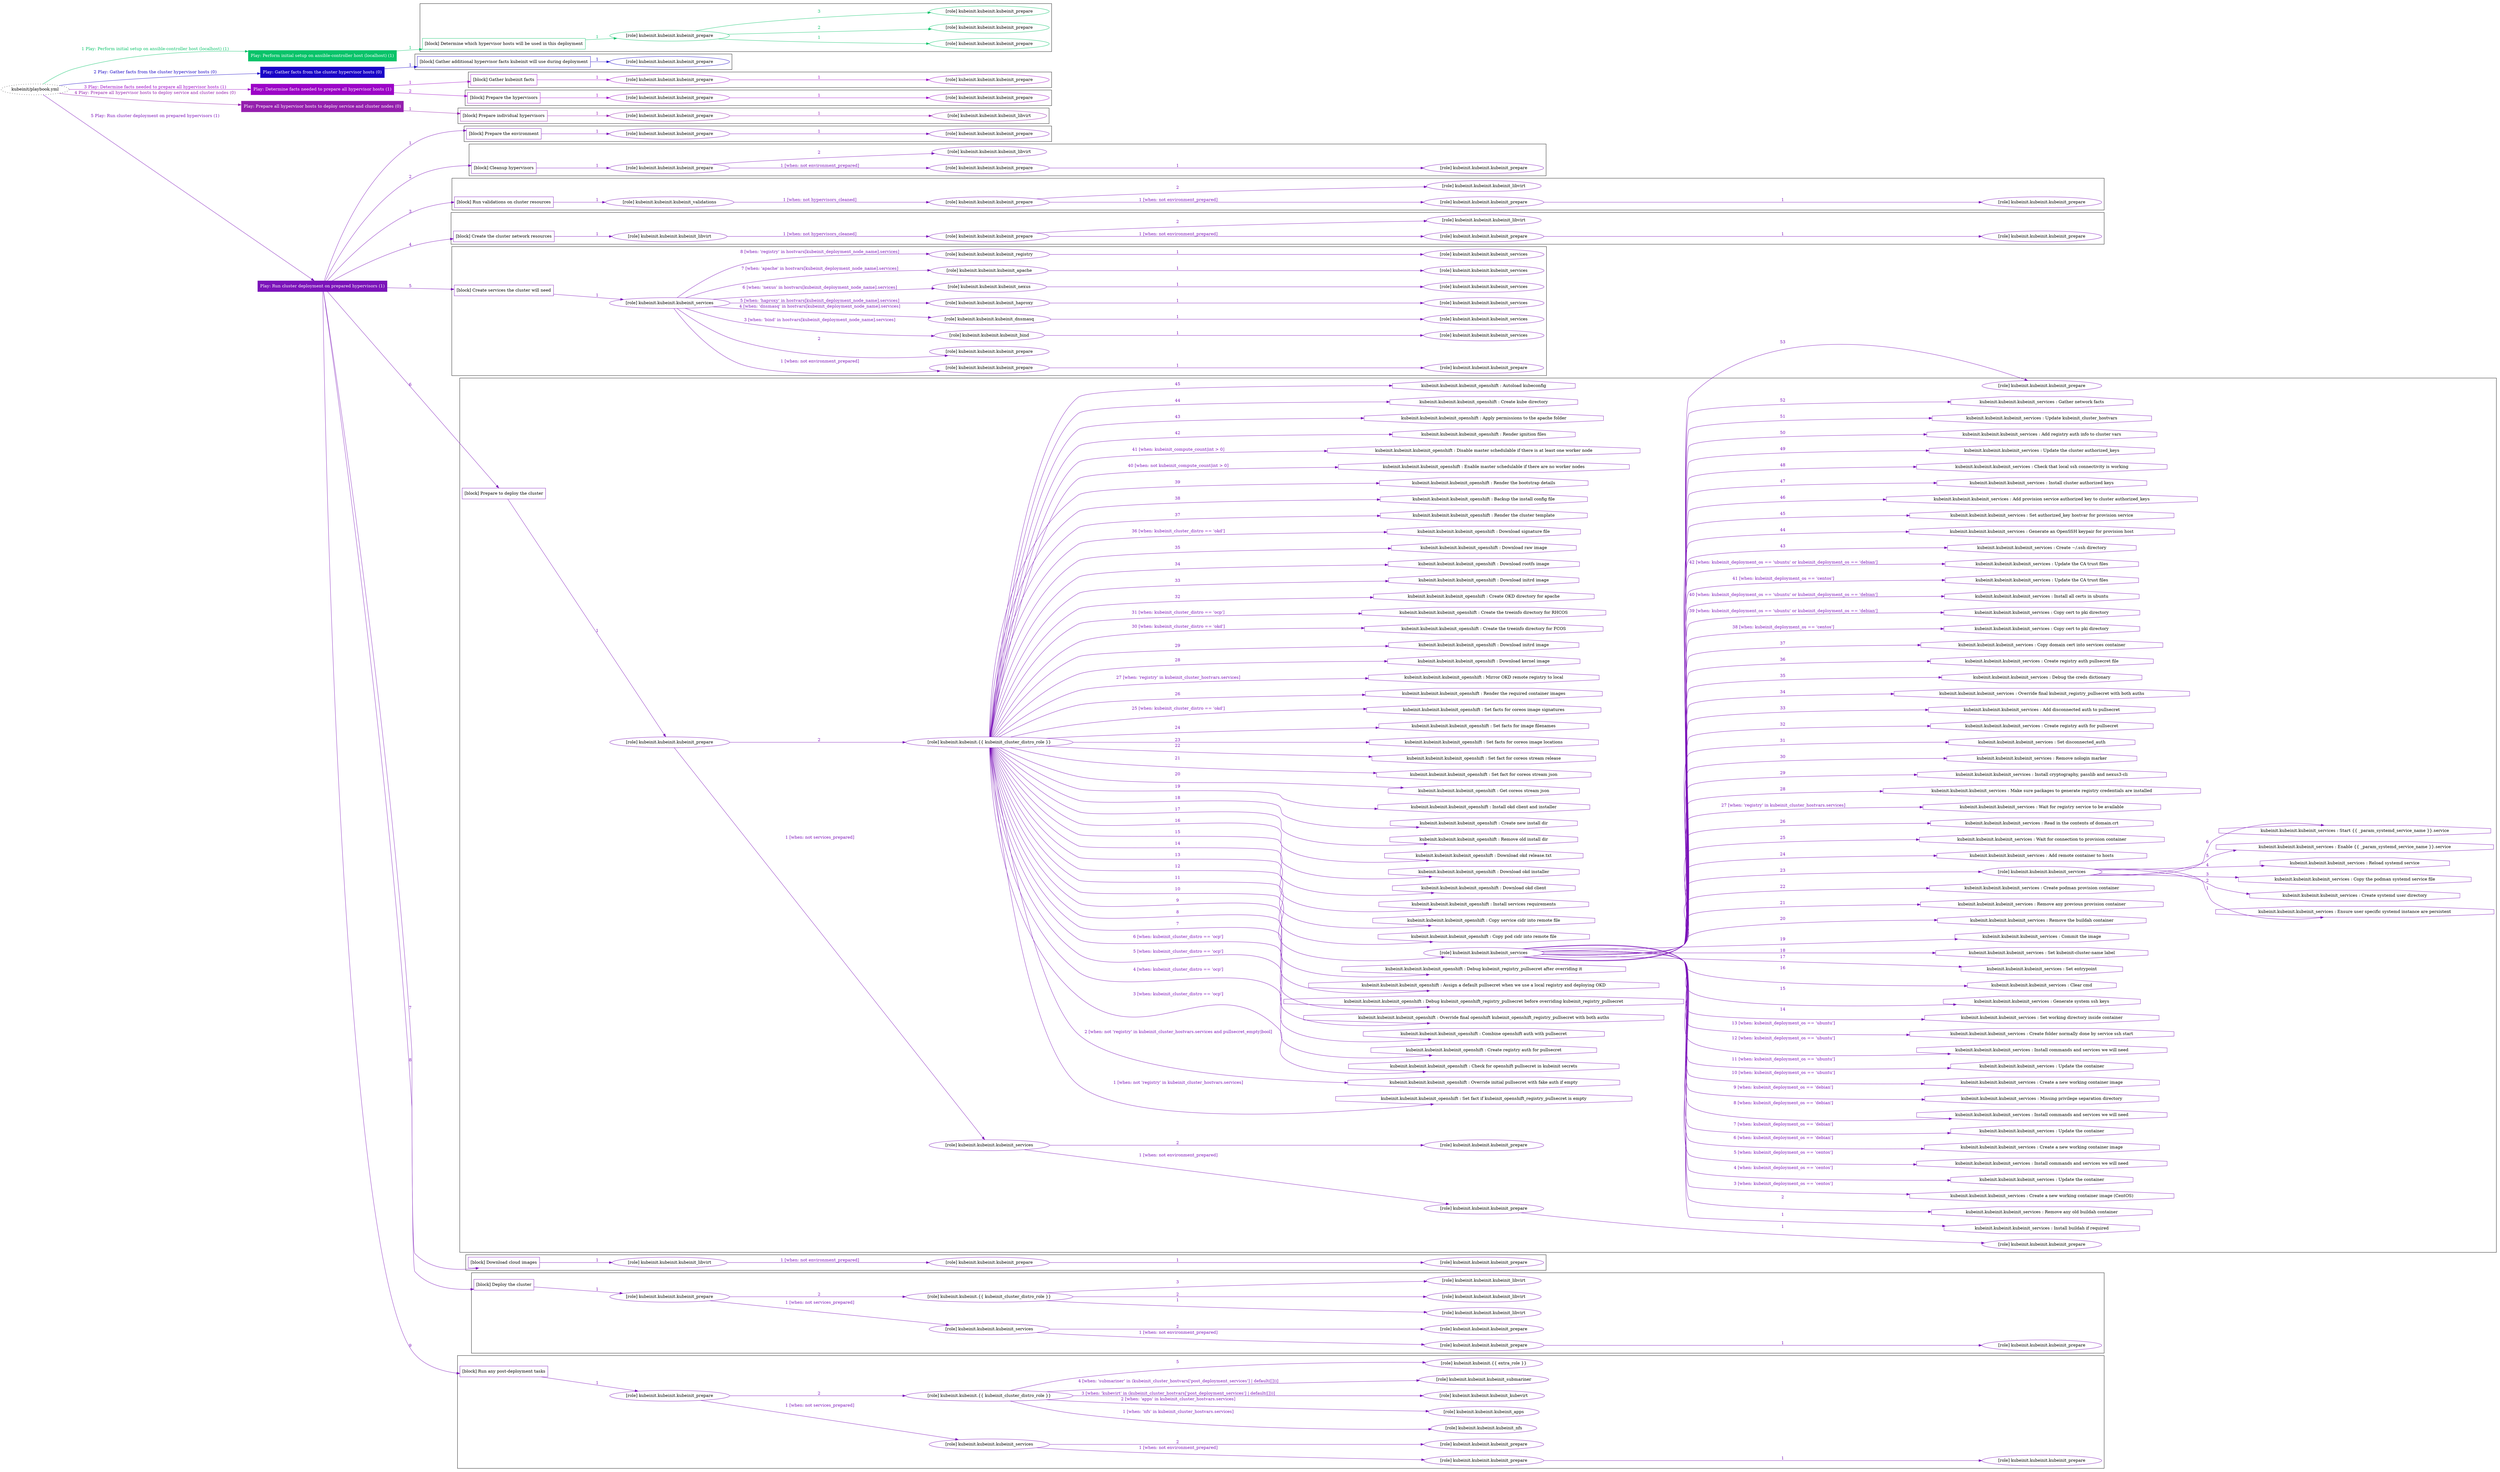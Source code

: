 digraph {
	graph [concentrate=true ordering=in rankdir=LR ratio=fill]
	edge [esep=5 sep=10]
	"kubeinit/playbook.yml" [URL="/home/runner/work/kubeinit/kubeinit/kubeinit/playbook.yml" id=playbook_a1975c79 style=dotted]
	"kubeinit/playbook.yml" -> play_60408fb5 [label="1 Play: Perform initial setup on ansible-controller host (localhost) (1)" color="#08c369" fontcolor="#08c369" id=edge_playbook_a1975c79_play_60408fb5 labeltooltip="1 Play: Perform initial setup on ansible-controller host (localhost) (1)" tooltip="1 Play: Perform initial setup on ansible-controller host (localhost) (1)"]
	subgraph "Play: Perform initial setup on ansible-controller host (localhost) (1)" {
		play_60408fb5 [label="Play: Perform initial setup on ansible-controller host (localhost) (1)" URL="/home/runner/work/kubeinit/kubeinit/kubeinit/playbook.yml" color="#08c369" fontcolor="#ffffff" id=play_60408fb5 shape=box style=filled tooltip=localhost]
		play_60408fb5 -> block_083e7b0a [label=1 color="#08c369" fontcolor="#08c369" id=edge_1_play_60408fb5_block_083e7b0a labeltooltip=1 tooltip=1]
		subgraph cluster_block_083e7b0a {
			block_083e7b0a [label="[block] Determine which hypervisor hosts will be used in this deployment" URL="/home/runner/work/kubeinit/kubeinit/kubeinit/playbook.yml" color="#08c369" id=block_083e7b0a labeltooltip="Determine which hypervisor hosts will be used in this deployment" shape=box tooltip="Determine which hypervisor hosts will be used in this deployment"]
			block_083e7b0a -> role_a69decfb [label="1 " color="#08c369" fontcolor="#08c369" id=edge_1_block_083e7b0a_role_a69decfb labeltooltip="1 " tooltip="1 "]
			subgraph "kubeinit.kubeinit.kubeinit_prepare" {
				role_a69decfb [label="[role] kubeinit.kubeinit.kubeinit_prepare" URL="/home/runner/work/kubeinit/kubeinit/kubeinit/playbook.yml" color="#08c369" id=role_a69decfb tooltip="kubeinit.kubeinit.kubeinit_prepare"]
				role_a69decfb -> role_667bd41c [label="1 " color="#08c369" fontcolor="#08c369" id=edge_1_role_a69decfb_role_667bd41c labeltooltip="1 " tooltip="1 "]
				subgraph "kubeinit.kubeinit.kubeinit_prepare" {
					role_667bd41c [label="[role] kubeinit.kubeinit.kubeinit_prepare" URL="/home/runner/.ansible/collections/ansible_collections/kubeinit/kubeinit/roles/kubeinit_prepare/tasks/build_hypervisors_group.yml" color="#08c369" id=role_667bd41c tooltip="kubeinit.kubeinit.kubeinit_prepare"]
				}
				role_a69decfb -> role_9fa2287f [label="2 " color="#08c369" fontcolor="#08c369" id=edge_2_role_a69decfb_role_9fa2287f labeltooltip="2 " tooltip="2 "]
				subgraph "kubeinit.kubeinit.kubeinit_prepare" {
					role_9fa2287f [label="[role] kubeinit.kubeinit.kubeinit_prepare" URL="/home/runner/.ansible/collections/ansible_collections/kubeinit/kubeinit/roles/kubeinit_prepare/tasks/build_hypervisors_group.yml" color="#08c369" id=role_9fa2287f tooltip="kubeinit.kubeinit.kubeinit_prepare"]
				}
				role_a69decfb -> role_c41aee96 [label="3 " color="#08c369" fontcolor="#08c369" id=edge_3_role_a69decfb_role_c41aee96 labeltooltip="3 " tooltip="3 "]
				subgraph "kubeinit.kubeinit.kubeinit_prepare" {
					role_c41aee96 [label="[role] kubeinit.kubeinit.kubeinit_prepare" URL="/home/runner/.ansible/collections/ansible_collections/kubeinit/kubeinit/roles/kubeinit_prepare/tasks/build_hypervisors_group.yml" color="#08c369" id=role_c41aee96 tooltip="kubeinit.kubeinit.kubeinit_prepare"]
				}
			}
		}
	}
	"kubeinit/playbook.yml" -> play_a5d99f43 [label="2 Play: Gather facts from the cluster hypervisor hosts (0)" color="#1a05c7" fontcolor="#1a05c7" id=edge_playbook_a1975c79_play_a5d99f43 labeltooltip="2 Play: Gather facts from the cluster hypervisor hosts (0)" tooltip="2 Play: Gather facts from the cluster hypervisor hosts (0)"]
	subgraph "Play: Gather facts from the cluster hypervisor hosts (0)" {
		play_a5d99f43 [label="Play: Gather facts from the cluster hypervisor hosts (0)" URL="/home/runner/work/kubeinit/kubeinit/kubeinit/playbook.yml" color="#1a05c7" fontcolor="#ffffff" id=play_a5d99f43 shape=box style=filled tooltip="Play: Gather facts from the cluster hypervisor hosts (0)"]
		play_a5d99f43 -> block_1bc58723 [label=1 color="#1a05c7" fontcolor="#1a05c7" id=edge_1_play_a5d99f43_block_1bc58723 labeltooltip=1 tooltip=1]
		subgraph cluster_block_1bc58723 {
			block_1bc58723 [label="[block] Gather additional hypervisor facts kubeinit will use during deployment" URL="/home/runner/work/kubeinit/kubeinit/kubeinit/playbook.yml" color="#1a05c7" id=block_1bc58723 labeltooltip="Gather additional hypervisor facts kubeinit will use during deployment" shape=box tooltip="Gather additional hypervisor facts kubeinit will use during deployment"]
			block_1bc58723 -> role_e271df06 [label="1 " color="#1a05c7" fontcolor="#1a05c7" id=edge_1_block_1bc58723_role_e271df06 labeltooltip="1 " tooltip="1 "]
			subgraph "kubeinit.kubeinit.kubeinit_prepare" {
				role_e271df06 [label="[role] kubeinit.kubeinit.kubeinit_prepare" URL="/home/runner/work/kubeinit/kubeinit/kubeinit/playbook.yml" color="#1a05c7" id=role_e271df06 tooltip="kubeinit.kubeinit.kubeinit_prepare"]
			}
		}
	}
	"kubeinit/playbook.yml" -> play_471dae27 [label="3 Play: Determine facts needed to prepare all hypervisor hosts (1)" color="#9c05c7" fontcolor="#9c05c7" id=edge_playbook_a1975c79_play_471dae27 labeltooltip="3 Play: Determine facts needed to prepare all hypervisor hosts (1)" tooltip="3 Play: Determine facts needed to prepare all hypervisor hosts (1)"]
	subgraph "Play: Determine facts needed to prepare all hypervisor hosts (1)" {
		play_471dae27 [label="Play: Determine facts needed to prepare all hypervisor hosts (1)" URL="/home/runner/work/kubeinit/kubeinit/kubeinit/playbook.yml" color="#9c05c7" fontcolor="#ffffff" id=play_471dae27 shape=box style=filled tooltip=localhost]
		play_471dae27 -> block_a7a7e746 [label=1 color="#9c05c7" fontcolor="#9c05c7" id=edge_1_play_471dae27_block_a7a7e746 labeltooltip=1 tooltip=1]
		subgraph cluster_block_a7a7e746 {
			block_a7a7e746 [label="[block] Gather kubeinit facts" URL="/home/runner/work/kubeinit/kubeinit/kubeinit/playbook.yml" color="#9c05c7" id=block_a7a7e746 labeltooltip="Gather kubeinit facts" shape=box tooltip="Gather kubeinit facts"]
			block_a7a7e746 -> role_de3c8216 [label="1 " color="#9c05c7" fontcolor="#9c05c7" id=edge_1_block_a7a7e746_role_de3c8216 labeltooltip="1 " tooltip="1 "]
			subgraph "kubeinit.kubeinit.kubeinit_prepare" {
				role_de3c8216 [label="[role] kubeinit.kubeinit.kubeinit_prepare" URL="/home/runner/work/kubeinit/kubeinit/kubeinit/playbook.yml" color="#9c05c7" id=role_de3c8216 tooltip="kubeinit.kubeinit.kubeinit_prepare"]
				role_de3c8216 -> role_717ec90d [label="1 " color="#9c05c7" fontcolor="#9c05c7" id=edge_1_role_de3c8216_role_717ec90d labeltooltip="1 " tooltip="1 "]
				subgraph "kubeinit.kubeinit.kubeinit_prepare" {
					role_717ec90d [label="[role] kubeinit.kubeinit.kubeinit_prepare" URL="/home/runner/.ansible/collections/ansible_collections/kubeinit/kubeinit/roles/kubeinit_prepare/tasks/gather_kubeinit_facts.yml" color="#9c05c7" id=role_717ec90d tooltip="kubeinit.kubeinit.kubeinit_prepare"]
				}
			}
		}
		play_471dae27 -> block_6b815703 [label=2 color="#9c05c7" fontcolor="#9c05c7" id=edge_2_play_471dae27_block_6b815703 labeltooltip=2 tooltip=2]
		subgraph cluster_block_6b815703 {
			block_6b815703 [label="[block] Prepare the hypervisors" URL="/home/runner/work/kubeinit/kubeinit/kubeinit/playbook.yml" color="#9c05c7" id=block_6b815703 labeltooltip="Prepare the hypervisors" shape=box tooltip="Prepare the hypervisors"]
			block_6b815703 -> role_fe28bae8 [label="1 " color="#9c05c7" fontcolor="#9c05c7" id=edge_1_block_6b815703_role_fe28bae8 labeltooltip="1 " tooltip="1 "]
			subgraph "kubeinit.kubeinit.kubeinit_prepare" {
				role_fe28bae8 [label="[role] kubeinit.kubeinit.kubeinit_prepare" URL="/home/runner/work/kubeinit/kubeinit/kubeinit/playbook.yml" color="#9c05c7" id=role_fe28bae8 tooltip="kubeinit.kubeinit.kubeinit_prepare"]
				role_fe28bae8 -> role_ab228116 [label="1 " color="#9c05c7" fontcolor="#9c05c7" id=edge_1_role_fe28bae8_role_ab228116 labeltooltip="1 " tooltip="1 "]
				subgraph "kubeinit.kubeinit.kubeinit_prepare" {
					role_ab228116 [label="[role] kubeinit.kubeinit.kubeinit_prepare" URL="/home/runner/.ansible/collections/ansible_collections/kubeinit/kubeinit/roles/kubeinit_prepare/tasks/gather_kubeinit_facts.yml" color="#9c05c7" id=role_ab228116 tooltip="kubeinit.kubeinit.kubeinit_prepare"]
				}
			}
		}
	}
	"kubeinit/playbook.yml" -> play_31489534 [label="4 Play: Prepare all hypervisor hosts to deploy service and cluster nodes (0)" color="#941fad" fontcolor="#941fad" id=edge_playbook_a1975c79_play_31489534 labeltooltip="4 Play: Prepare all hypervisor hosts to deploy service and cluster nodes (0)" tooltip="4 Play: Prepare all hypervisor hosts to deploy service and cluster nodes (0)"]
	subgraph "Play: Prepare all hypervisor hosts to deploy service and cluster nodes (0)" {
		play_31489534 [label="Play: Prepare all hypervisor hosts to deploy service and cluster nodes (0)" URL="/home/runner/work/kubeinit/kubeinit/kubeinit/playbook.yml" color="#941fad" fontcolor="#ffffff" id=play_31489534 shape=box style=filled tooltip="Play: Prepare all hypervisor hosts to deploy service and cluster nodes (0)"]
		play_31489534 -> block_7c8a1148 [label=1 color="#941fad" fontcolor="#941fad" id=edge_1_play_31489534_block_7c8a1148 labeltooltip=1 tooltip=1]
		subgraph cluster_block_7c8a1148 {
			block_7c8a1148 [label="[block] Prepare individual hypervisors" URL="/home/runner/work/kubeinit/kubeinit/kubeinit/playbook.yml" color="#941fad" id=block_7c8a1148 labeltooltip="Prepare individual hypervisors" shape=box tooltip="Prepare individual hypervisors"]
			block_7c8a1148 -> role_ded62dfa [label="1 " color="#941fad" fontcolor="#941fad" id=edge_1_block_7c8a1148_role_ded62dfa labeltooltip="1 " tooltip="1 "]
			subgraph "kubeinit.kubeinit.kubeinit_prepare" {
				role_ded62dfa [label="[role] kubeinit.kubeinit.kubeinit_prepare" URL="/home/runner/work/kubeinit/kubeinit/kubeinit/playbook.yml" color="#941fad" id=role_ded62dfa tooltip="kubeinit.kubeinit.kubeinit_prepare"]
				role_ded62dfa -> role_7c0d4b0c [label="1 " color="#941fad" fontcolor="#941fad" id=edge_1_role_ded62dfa_role_7c0d4b0c labeltooltip="1 " tooltip="1 "]
				subgraph "kubeinit.kubeinit.kubeinit_libvirt" {
					role_7c0d4b0c [label="[role] kubeinit.kubeinit.kubeinit_libvirt" URL="/home/runner/.ansible/collections/ansible_collections/kubeinit/kubeinit/roles/kubeinit_prepare/tasks/prepare_hypervisor.yml" color="#941fad" id=role_7c0d4b0c tooltip="kubeinit.kubeinit.kubeinit_libvirt"]
				}
			}
		}
	}
	"kubeinit/playbook.yml" -> play_bf6da13e [label="5 Play: Run cluster deployment on prepared hypervisors (1)" color="#7b13b9" fontcolor="#7b13b9" id=edge_playbook_a1975c79_play_bf6da13e labeltooltip="5 Play: Run cluster deployment on prepared hypervisors (1)" tooltip="5 Play: Run cluster deployment on prepared hypervisors (1)"]
	subgraph "Play: Run cluster deployment on prepared hypervisors (1)" {
		play_bf6da13e [label="Play: Run cluster deployment on prepared hypervisors (1)" URL="/home/runner/work/kubeinit/kubeinit/kubeinit/playbook.yml" color="#7b13b9" fontcolor="#ffffff" id=play_bf6da13e shape=box style=filled tooltip=localhost]
		play_bf6da13e -> block_ff1325a9 [label=1 color="#7b13b9" fontcolor="#7b13b9" id=edge_1_play_bf6da13e_block_ff1325a9 labeltooltip=1 tooltip=1]
		subgraph cluster_block_ff1325a9 {
			block_ff1325a9 [label="[block] Prepare the environment" URL="/home/runner/work/kubeinit/kubeinit/kubeinit/playbook.yml" color="#7b13b9" id=block_ff1325a9 labeltooltip="Prepare the environment" shape=box tooltip="Prepare the environment"]
			block_ff1325a9 -> role_c830d6a1 [label="1 " color="#7b13b9" fontcolor="#7b13b9" id=edge_1_block_ff1325a9_role_c830d6a1 labeltooltip="1 " tooltip="1 "]
			subgraph "kubeinit.kubeinit.kubeinit_prepare" {
				role_c830d6a1 [label="[role] kubeinit.kubeinit.kubeinit_prepare" URL="/home/runner/work/kubeinit/kubeinit/kubeinit/playbook.yml" color="#7b13b9" id=role_c830d6a1 tooltip="kubeinit.kubeinit.kubeinit_prepare"]
				role_c830d6a1 -> role_2c8ab2cf [label="1 " color="#7b13b9" fontcolor="#7b13b9" id=edge_1_role_c830d6a1_role_2c8ab2cf labeltooltip="1 " tooltip="1 "]
				subgraph "kubeinit.kubeinit.kubeinit_prepare" {
					role_2c8ab2cf [label="[role] kubeinit.kubeinit.kubeinit_prepare" URL="/home/runner/.ansible/collections/ansible_collections/kubeinit/kubeinit/roles/kubeinit_prepare/tasks/gather_kubeinit_facts.yml" color="#7b13b9" id=role_2c8ab2cf tooltip="kubeinit.kubeinit.kubeinit_prepare"]
				}
			}
		}
		play_bf6da13e -> block_6d842de6 [label=2 color="#7b13b9" fontcolor="#7b13b9" id=edge_2_play_bf6da13e_block_6d842de6 labeltooltip=2 tooltip=2]
		subgraph cluster_block_6d842de6 {
			block_6d842de6 [label="[block] Cleanup hypervisors" URL="/home/runner/work/kubeinit/kubeinit/kubeinit/playbook.yml" color="#7b13b9" id=block_6d842de6 labeltooltip="Cleanup hypervisors" shape=box tooltip="Cleanup hypervisors"]
			block_6d842de6 -> role_3bf0a0d5 [label="1 " color="#7b13b9" fontcolor="#7b13b9" id=edge_1_block_6d842de6_role_3bf0a0d5 labeltooltip="1 " tooltip="1 "]
			subgraph "kubeinit.kubeinit.kubeinit_prepare" {
				role_3bf0a0d5 [label="[role] kubeinit.kubeinit.kubeinit_prepare" URL="/home/runner/work/kubeinit/kubeinit/kubeinit/playbook.yml" color="#7b13b9" id=role_3bf0a0d5 tooltip="kubeinit.kubeinit.kubeinit_prepare"]
				role_3bf0a0d5 -> role_620c4615 [label="1 [when: not environment_prepared]" color="#7b13b9" fontcolor="#7b13b9" id=edge_1_role_3bf0a0d5_role_620c4615 labeltooltip="1 [when: not environment_prepared]" tooltip="1 [when: not environment_prepared]"]
				subgraph "kubeinit.kubeinit.kubeinit_prepare" {
					role_620c4615 [label="[role] kubeinit.kubeinit.kubeinit_prepare" URL="/home/runner/.ansible/collections/ansible_collections/kubeinit/kubeinit/roles/kubeinit_prepare/tasks/cleanup_hypervisors.yml" color="#7b13b9" id=role_620c4615 tooltip="kubeinit.kubeinit.kubeinit_prepare"]
					role_620c4615 -> role_ef11c0b1 [label="1 " color="#7b13b9" fontcolor="#7b13b9" id=edge_1_role_620c4615_role_ef11c0b1 labeltooltip="1 " tooltip="1 "]
					subgraph "kubeinit.kubeinit.kubeinit_prepare" {
						role_ef11c0b1 [label="[role] kubeinit.kubeinit.kubeinit_prepare" URL="/home/runner/.ansible/collections/ansible_collections/kubeinit/kubeinit/roles/kubeinit_prepare/tasks/gather_kubeinit_facts.yml" color="#7b13b9" id=role_ef11c0b1 tooltip="kubeinit.kubeinit.kubeinit_prepare"]
					}
				}
				role_3bf0a0d5 -> role_3f88ff9b [label="2 " color="#7b13b9" fontcolor="#7b13b9" id=edge_2_role_3bf0a0d5_role_3f88ff9b labeltooltip="2 " tooltip="2 "]
				subgraph "kubeinit.kubeinit.kubeinit_libvirt" {
					role_3f88ff9b [label="[role] kubeinit.kubeinit.kubeinit_libvirt" URL="/home/runner/.ansible/collections/ansible_collections/kubeinit/kubeinit/roles/kubeinit_prepare/tasks/cleanup_hypervisors.yml" color="#7b13b9" id=role_3f88ff9b tooltip="kubeinit.kubeinit.kubeinit_libvirt"]
				}
			}
		}
		play_bf6da13e -> block_0a1901a6 [label=3 color="#7b13b9" fontcolor="#7b13b9" id=edge_3_play_bf6da13e_block_0a1901a6 labeltooltip=3 tooltip=3]
		subgraph cluster_block_0a1901a6 {
			block_0a1901a6 [label="[block] Run validations on cluster resources" URL="/home/runner/work/kubeinit/kubeinit/kubeinit/playbook.yml" color="#7b13b9" id=block_0a1901a6 labeltooltip="Run validations on cluster resources" shape=box tooltip="Run validations on cluster resources"]
			block_0a1901a6 -> role_f3b7a71a [label="1 " color="#7b13b9" fontcolor="#7b13b9" id=edge_1_block_0a1901a6_role_f3b7a71a labeltooltip="1 " tooltip="1 "]
			subgraph "kubeinit.kubeinit.kubeinit_validations" {
				role_f3b7a71a [label="[role] kubeinit.kubeinit.kubeinit_validations" URL="/home/runner/work/kubeinit/kubeinit/kubeinit/playbook.yml" color="#7b13b9" id=role_f3b7a71a tooltip="kubeinit.kubeinit.kubeinit_validations"]
				role_f3b7a71a -> role_afb7ed18 [label="1 [when: not hypervisors_cleaned]" color="#7b13b9" fontcolor="#7b13b9" id=edge_1_role_f3b7a71a_role_afb7ed18 labeltooltip="1 [when: not hypervisors_cleaned]" tooltip="1 [when: not hypervisors_cleaned]"]
				subgraph "kubeinit.kubeinit.kubeinit_prepare" {
					role_afb7ed18 [label="[role] kubeinit.kubeinit.kubeinit_prepare" URL="/home/runner/.ansible/collections/ansible_collections/kubeinit/kubeinit/roles/kubeinit_validations/tasks/main.yml" color="#7b13b9" id=role_afb7ed18 tooltip="kubeinit.kubeinit.kubeinit_prepare"]
					role_afb7ed18 -> role_17906efd [label="1 [when: not environment_prepared]" color="#7b13b9" fontcolor="#7b13b9" id=edge_1_role_afb7ed18_role_17906efd labeltooltip="1 [when: not environment_prepared]" tooltip="1 [when: not environment_prepared]"]
					subgraph "kubeinit.kubeinit.kubeinit_prepare" {
						role_17906efd [label="[role] kubeinit.kubeinit.kubeinit_prepare" URL="/home/runner/.ansible/collections/ansible_collections/kubeinit/kubeinit/roles/kubeinit_prepare/tasks/cleanup_hypervisors.yml" color="#7b13b9" id=role_17906efd tooltip="kubeinit.kubeinit.kubeinit_prepare"]
						role_17906efd -> role_d91ae502 [label="1 " color="#7b13b9" fontcolor="#7b13b9" id=edge_1_role_17906efd_role_d91ae502 labeltooltip="1 " tooltip="1 "]
						subgraph "kubeinit.kubeinit.kubeinit_prepare" {
							role_d91ae502 [label="[role] kubeinit.kubeinit.kubeinit_prepare" URL="/home/runner/.ansible/collections/ansible_collections/kubeinit/kubeinit/roles/kubeinit_prepare/tasks/gather_kubeinit_facts.yml" color="#7b13b9" id=role_d91ae502 tooltip="kubeinit.kubeinit.kubeinit_prepare"]
						}
					}
					role_afb7ed18 -> role_54b119d6 [label="2 " color="#7b13b9" fontcolor="#7b13b9" id=edge_2_role_afb7ed18_role_54b119d6 labeltooltip="2 " tooltip="2 "]
					subgraph "kubeinit.kubeinit.kubeinit_libvirt" {
						role_54b119d6 [label="[role] kubeinit.kubeinit.kubeinit_libvirt" URL="/home/runner/.ansible/collections/ansible_collections/kubeinit/kubeinit/roles/kubeinit_prepare/tasks/cleanup_hypervisors.yml" color="#7b13b9" id=role_54b119d6 tooltip="kubeinit.kubeinit.kubeinit_libvirt"]
					}
				}
			}
		}
		play_bf6da13e -> block_a38c5b98 [label=4 color="#7b13b9" fontcolor="#7b13b9" id=edge_4_play_bf6da13e_block_a38c5b98 labeltooltip=4 tooltip=4]
		subgraph cluster_block_a38c5b98 {
			block_a38c5b98 [label="[block] Create the cluster network resources" URL="/home/runner/work/kubeinit/kubeinit/kubeinit/playbook.yml" color="#7b13b9" id=block_a38c5b98 labeltooltip="Create the cluster network resources" shape=box tooltip="Create the cluster network resources"]
			block_a38c5b98 -> role_7e19c187 [label="1 " color="#7b13b9" fontcolor="#7b13b9" id=edge_1_block_a38c5b98_role_7e19c187 labeltooltip="1 " tooltip="1 "]
			subgraph "kubeinit.kubeinit.kubeinit_libvirt" {
				role_7e19c187 [label="[role] kubeinit.kubeinit.kubeinit_libvirt" URL="/home/runner/work/kubeinit/kubeinit/kubeinit/playbook.yml" color="#7b13b9" id=role_7e19c187 tooltip="kubeinit.kubeinit.kubeinit_libvirt"]
				role_7e19c187 -> role_4dd7ff40 [label="1 [when: not hypervisors_cleaned]" color="#7b13b9" fontcolor="#7b13b9" id=edge_1_role_7e19c187_role_4dd7ff40 labeltooltip="1 [when: not hypervisors_cleaned]" tooltip="1 [when: not hypervisors_cleaned]"]
				subgraph "kubeinit.kubeinit.kubeinit_prepare" {
					role_4dd7ff40 [label="[role] kubeinit.kubeinit.kubeinit_prepare" URL="/home/runner/.ansible/collections/ansible_collections/kubeinit/kubeinit/roles/kubeinit_libvirt/tasks/create_network.yml" color="#7b13b9" id=role_4dd7ff40 tooltip="kubeinit.kubeinit.kubeinit_prepare"]
					role_4dd7ff40 -> role_20afc4e1 [label="1 [when: not environment_prepared]" color="#7b13b9" fontcolor="#7b13b9" id=edge_1_role_4dd7ff40_role_20afc4e1 labeltooltip="1 [when: not environment_prepared]" tooltip="1 [when: not environment_prepared]"]
					subgraph "kubeinit.kubeinit.kubeinit_prepare" {
						role_20afc4e1 [label="[role] kubeinit.kubeinit.kubeinit_prepare" URL="/home/runner/.ansible/collections/ansible_collections/kubeinit/kubeinit/roles/kubeinit_prepare/tasks/cleanup_hypervisors.yml" color="#7b13b9" id=role_20afc4e1 tooltip="kubeinit.kubeinit.kubeinit_prepare"]
						role_20afc4e1 -> role_3d68b5d9 [label="1 " color="#7b13b9" fontcolor="#7b13b9" id=edge_1_role_20afc4e1_role_3d68b5d9 labeltooltip="1 " tooltip="1 "]
						subgraph "kubeinit.kubeinit.kubeinit_prepare" {
							role_3d68b5d9 [label="[role] kubeinit.kubeinit.kubeinit_prepare" URL="/home/runner/.ansible/collections/ansible_collections/kubeinit/kubeinit/roles/kubeinit_prepare/tasks/gather_kubeinit_facts.yml" color="#7b13b9" id=role_3d68b5d9 tooltip="kubeinit.kubeinit.kubeinit_prepare"]
						}
					}
					role_4dd7ff40 -> role_2c9c29b3 [label="2 " color="#7b13b9" fontcolor="#7b13b9" id=edge_2_role_4dd7ff40_role_2c9c29b3 labeltooltip="2 " tooltip="2 "]
					subgraph "kubeinit.kubeinit.kubeinit_libvirt" {
						role_2c9c29b3 [label="[role] kubeinit.kubeinit.kubeinit_libvirt" URL="/home/runner/.ansible/collections/ansible_collections/kubeinit/kubeinit/roles/kubeinit_prepare/tasks/cleanup_hypervisors.yml" color="#7b13b9" id=role_2c9c29b3 tooltip="kubeinit.kubeinit.kubeinit_libvirt"]
					}
				}
			}
		}
		play_bf6da13e -> block_5c38929c [label=5 color="#7b13b9" fontcolor="#7b13b9" id=edge_5_play_bf6da13e_block_5c38929c labeltooltip=5 tooltip=5]
		subgraph cluster_block_5c38929c {
			block_5c38929c [label="[block] Create services the cluster will need" URL="/home/runner/work/kubeinit/kubeinit/kubeinit/playbook.yml" color="#7b13b9" id=block_5c38929c labeltooltip="Create services the cluster will need" shape=box tooltip="Create services the cluster will need"]
			block_5c38929c -> role_fe0d4273 [label="1 " color="#7b13b9" fontcolor="#7b13b9" id=edge_1_block_5c38929c_role_fe0d4273 labeltooltip="1 " tooltip="1 "]
			subgraph "kubeinit.kubeinit.kubeinit_services" {
				role_fe0d4273 [label="[role] kubeinit.kubeinit.kubeinit_services" URL="/home/runner/work/kubeinit/kubeinit/kubeinit/playbook.yml" color="#7b13b9" id=role_fe0d4273 tooltip="kubeinit.kubeinit.kubeinit_services"]
				role_fe0d4273 -> role_5db8e010 [label="1 [when: not environment_prepared]" color="#7b13b9" fontcolor="#7b13b9" id=edge_1_role_fe0d4273_role_5db8e010 labeltooltip="1 [when: not environment_prepared]" tooltip="1 [when: not environment_prepared]"]
				subgraph "kubeinit.kubeinit.kubeinit_prepare" {
					role_5db8e010 [label="[role] kubeinit.kubeinit.kubeinit_prepare" URL="/home/runner/.ansible/collections/ansible_collections/kubeinit/kubeinit/roles/kubeinit_services/tasks/main.yml" color="#7b13b9" id=role_5db8e010 tooltip="kubeinit.kubeinit.kubeinit_prepare"]
					role_5db8e010 -> role_3178d26d [label="1 " color="#7b13b9" fontcolor="#7b13b9" id=edge_1_role_5db8e010_role_3178d26d labeltooltip="1 " tooltip="1 "]
					subgraph "kubeinit.kubeinit.kubeinit_prepare" {
						role_3178d26d [label="[role] kubeinit.kubeinit.kubeinit_prepare" URL="/home/runner/.ansible/collections/ansible_collections/kubeinit/kubeinit/roles/kubeinit_prepare/tasks/gather_kubeinit_facts.yml" color="#7b13b9" id=role_3178d26d tooltip="kubeinit.kubeinit.kubeinit_prepare"]
					}
				}
				role_fe0d4273 -> role_985b70df [label="2 " color="#7b13b9" fontcolor="#7b13b9" id=edge_2_role_fe0d4273_role_985b70df labeltooltip="2 " tooltip="2 "]
				subgraph "kubeinit.kubeinit.kubeinit_prepare" {
					role_985b70df [label="[role] kubeinit.kubeinit.kubeinit_prepare" URL="/home/runner/.ansible/collections/ansible_collections/kubeinit/kubeinit/roles/kubeinit_services/tasks/00_create_service_pod.yml" color="#7b13b9" id=role_985b70df tooltip="kubeinit.kubeinit.kubeinit_prepare"]
				}
				role_fe0d4273 -> role_3c938bcd [label="3 [when: 'bind' in hostvars[kubeinit_deployment_node_name].services]" color="#7b13b9" fontcolor="#7b13b9" id=edge_3_role_fe0d4273_role_3c938bcd labeltooltip="3 [when: 'bind' in hostvars[kubeinit_deployment_node_name].services]" tooltip="3 [when: 'bind' in hostvars[kubeinit_deployment_node_name].services]"]
				subgraph "kubeinit.kubeinit.kubeinit_bind" {
					role_3c938bcd [label="[role] kubeinit.kubeinit.kubeinit_bind" URL="/home/runner/.ansible/collections/ansible_collections/kubeinit/kubeinit/roles/kubeinit_services/tasks/start_services_containers.yml" color="#7b13b9" id=role_3c938bcd tooltip="kubeinit.kubeinit.kubeinit_bind"]
					role_3c938bcd -> role_05d9b156 [label="1 " color="#7b13b9" fontcolor="#7b13b9" id=edge_1_role_3c938bcd_role_05d9b156 labeltooltip="1 " tooltip="1 "]
					subgraph "kubeinit.kubeinit.kubeinit_services" {
						role_05d9b156 [label="[role] kubeinit.kubeinit.kubeinit_services" URL="/home/runner/.ansible/collections/ansible_collections/kubeinit/kubeinit/roles/kubeinit_bind/tasks/main.yml" color="#7b13b9" id=role_05d9b156 tooltip="kubeinit.kubeinit.kubeinit_services"]
					}
				}
				role_fe0d4273 -> role_9dabc55f [label="4 [when: 'dnsmasq' in hostvars[kubeinit_deployment_node_name].services]" color="#7b13b9" fontcolor="#7b13b9" id=edge_4_role_fe0d4273_role_9dabc55f labeltooltip="4 [when: 'dnsmasq' in hostvars[kubeinit_deployment_node_name].services]" tooltip="4 [when: 'dnsmasq' in hostvars[kubeinit_deployment_node_name].services]"]
				subgraph "kubeinit.kubeinit.kubeinit_dnsmasq" {
					role_9dabc55f [label="[role] kubeinit.kubeinit.kubeinit_dnsmasq" URL="/home/runner/.ansible/collections/ansible_collections/kubeinit/kubeinit/roles/kubeinit_services/tasks/start_services_containers.yml" color="#7b13b9" id=role_9dabc55f tooltip="kubeinit.kubeinit.kubeinit_dnsmasq"]
					role_9dabc55f -> role_7d61bc2f [label="1 " color="#7b13b9" fontcolor="#7b13b9" id=edge_1_role_9dabc55f_role_7d61bc2f labeltooltip="1 " tooltip="1 "]
					subgraph "kubeinit.kubeinit.kubeinit_services" {
						role_7d61bc2f [label="[role] kubeinit.kubeinit.kubeinit_services" URL="/home/runner/.ansible/collections/ansible_collections/kubeinit/kubeinit/roles/kubeinit_dnsmasq/tasks/main.yml" color="#7b13b9" id=role_7d61bc2f tooltip="kubeinit.kubeinit.kubeinit_services"]
					}
				}
				role_fe0d4273 -> role_04a136f4 [label="5 [when: 'haproxy' in hostvars[kubeinit_deployment_node_name].services]" color="#7b13b9" fontcolor="#7b13b9" id=edge_5_role_fe0d4273_role_04a136f4 labeltooltip="5 [when: 'haproxy' in hostvars[kubeinit_deployment_node_name].services]" tooltip="5 [when: 'haproxy' in hostvars[kubeinit_deployment_node_name].services]"]
				subgraph "kubeinit.kubeinit.kubeinit_haproxy" {
					role_04a136f4 [label="[role] kubeinit.kubeinit.kubeinit_haproxy" URL="/home/runner/.ansible/collections/ansible_collections/kubeinit/kubeinit/roles/kubeinit_services/tasks/start_services_containers.yml" color="#7b13b9" id=role_04a136f4 tooltip="kubeinit.kubeinit.kubeinit_haproxy"]
					role_04a136f4 -> role_02b87279 [label="1 " color="#7b13b9" fontcolor="#7b13b9" id=edge_1_role_04a136f4_role_02b87279 labeltooltip="1 " tooltip="1 "]
					subgraph "kubeinit.kubeinit.kubeinit_services" {
						role_02b87279 [label="[role] kubeinit.kubeinit.kubeinit_services" URL="/home/runner/.ansible/collections/ansible_collections/kubeinit/kubeinit/roles/kubeinit_haproxy/tasks/main.yml" color="#7b13b9" id=role_02b87279 tooltip="kubeinit.kubeinit.kubeinit_services"]
					}
				}
				role_fe0d4273 -> role_ae7d9dda [label="6 [when: 'nexus' in hostvars[kubeinit_deployment_node_name].services]" color="#7b13b9" fontcolor="#7b13b9" id=edge_6_role_fe0d4273_role_ae7d9dda labeltooltip="6 [when: 'nexus' in hostvars[kubeinit_deployment_node_name].services]" tooltip="6 [when: 'nexus' in hostvars[kubeinit_deployment_node_name].services]"]
				subgraph "kubeinit.kubeinit.kubeinit_nexus" {
					role_ae7d9dda [label="[role] kubeinit.kubeinit.kubeinit_nexus" URL="/home/runner/.ansible/collections/ansible_collections/kubeinit/kubeinit/roles/kubeinit_services/tasks/start_services_containers.yml" color="#7b13b9" id=role_ae7d9dda tooltip="kubeinit.kubeinit.kubeinit_nexus"]
					role_ae7d9dda -> role_30735427 [label="1 " color="#7b13b9" fontcolor="#7b13b9" id=edge_1_role_ae7d9dda_role_30735427 labeltooltip="1 " tooltip="1 "]
					subgraph "kubeinit.kubeinit.kubeinit_services" {
						role_30735427 [label="[role] kubeinit.kubeinit.kubeinit_services" URL="/home/runner/.ansible/collections/ansible_collections/kubeinit/kubeinit/roles/kubeinit_nexus/tasks/main.yml" color="#7b13b9" id=role_30735427 tooltip="kubeinit.kubeinit.kubeinit_services"]
					}
				}
				role_fe0d4273 -> role_7b52a33d [label="7 [when: 'apache' in hostvars[kubeinit_deployment_node_name].services]" color="#7b13b9" fontcolor="#7b13b9" id=edge_7_role_fe0d4273_role_7b52a33d labeltooltip="7 [when: 'apache' in hostvars[kubeinit_deployment_node_name].services]" tooltip="7 [when: 'apache' in hostvars[kubeinit_deployment_node_name].services]"]
				subgraph "kubeinit.kubeinit.kubeinit_apache" {
					role_7b52a33d [label="[role] kubeinit.kubeinit.kubeinit_apache" URL="/home/runner/.ansible/collections/ansible_collections/kubeinit/kubeinit/roles/kubeinit_services/tasks/start_services_containers.yml" color="#7b13b9" id=role_7b52a33d tooltip="kubeinit.kubeinit.kubeinit_apache"]
					role_7b52a33d -> role_dfd8fb47 [label="1 " color="#7b13b9" fontcolor="#7b13b9" id=edge_1_role_7b52a33d_role_dfd8fb47 labeltooltip="1 " tooltip="1 "]
					subgraph "kubeinit.kubeinit.kubeinit_services" {
						role_dfd8fb47 [label="[role] kubeinit.kubeinit.kubeinit_services" URL="/home/runner/.ansible/collections/ansible_collections/kubeinit/kubeinit/roles/kubeinit_apache/tasks/main.yml" color="#7b13b9" id=role_dfd8fb47 tooltip="kubeinit.kubeinit.kubeinit_services"]
					}
				}
				role_fe0d4273 -> role_3557ee24 [label="8 [when: 'registry' in hostvars[kubeinit_deployment_node_name].services]" color="#7b13b9" fontcolor="#7b13b9" id=edge_8_role_fe0d4273_role_3557ee24 labeltooltip="8 [when: 'registry' in hostvars[kubeinit_deployment_node_name].services]" tooltip="8 [when: 'registry' in hostvars[kubeinit_deployment_node_name].services]"]
				subgraph "kubeinit.kubeinit.kubeinit_registry" {
					role_3557ee24 [label="[role] kubeinit.kubeinit.kubeinit_registry" URL="/home/runner/.ansible/collections/ansible_collections/kubeinit/kubeinit/roles/kubeinit_services/tasks/start_services_containers.yml" color="#7b13b9" id=role_3557ee24 tooltip="kubeinit.kubeinit.kubeinit_registry"]
					role_3557ee24 -> role_26c0dc53 [label="1 " color="#7b13b9" fontcolor="#7b13b9" id=edge_1_role_3557ee24_role_26c0dc53 labeltooltip="1 " tooltip="1 "]
					subgraph "kubeinit.kubeinit.kubeinit_services" {
						role_26c0dc53 [label="[role] kubeinit.kubeinit.kubeinit_services" URL="/home/runner/.ansible/collections/ansible_collections/kubeinit/kubeinit/roles/kubeinit_registry/tasks/main.yml" color="#7b13b9" id=role_26c0dc53 tooltip="kubeinit.kubeinit.kubeinit_services"]
					}
				}
			}
		}
		play_bf6da13e -> block_d53188a9 [label=6 color="#7b13b9" fontcolor="#7b13b9" id=edge_6_play_bf6da13e_block_d53188a9 labeltooltip=6 tooltip=6]
		subgraph cluster_block_d53188a9 {
			block_d53188a9 [label="[block] Prepare to deploy the cluster" URL="/home/runner/work/kubeinit/kubeinit/kubeinit/playbook.yml" color="#7b13b9" id=block_d53188a9 labeltooltip="Prepare to deploy the cluster" shape=box tooltip="Prepare to deploy the cluster"]
			block_d53188a9 -> role_ece61a1d [label="1 " color="#7b13b9" fontcolor="#7b13b9" id=edge_1_block_d53188a9_role_ece61a1d labeltooltip="1 " tooltip="1 "]
			subgraph "kubeinit.kubeinit.kubeinit_prepare" {
				role_ece61a1d [label="[role] kubeinit.kubeinit.kubeinit_prepare" URL="/home/runner/work/kubeinit/kubeinit/kubeinit/playbook.yml" color="#7b13b9" id=role_ece61a1d tooltip="kubeinit.kubeinit.kubeinit_prepare"]
				role_ece61a1d -> role_ba0ffa17 [label="1 [when: not services_prepared]" color="#7b13b9" fontcolor="#7b13b9" id=edge_1_role_ece61a1d_role_ba0ffa17 labeltooltip="1 [when: not services_prepared]" tooltip="1 [when: not services_prepared]"]
				subgraph "kubeinit.kubeinit.kubeinit_services" {
					role_ba0ffa17 [label="[role] kubeinit.kubeinit.kubeinit_services" URL="/home/runner/.ansible/collections/ansible_collections/kubeinit/kubeinit/roles/kubeinit_prepare/tasks/prepare_cluster.yml" color="#7b13b9" id=role_ba0ffa17 tooltip="kubeinit.kubeinit.kubeinit_services"]
					role_ba0ffa17 -> role_28e6b50e [label="1 [when: not environment_prepared]" color="#7b13b9" fontcolor="#7b13b9" id=edge_1_role_ba0ffa17_role_28e6b50e labeltooltip="1 [when: not environment_prepared]" tooltip="1 [when: not environment_prepared]"]
					subgraph "kubeinit.kubeinit.kubeinit_prepare" {
						role_28e6b50e [label="[role] kubeinit.kubeinit.kubeinit_prepare" URL="/home/runner/.ansible/collections/ansible_collections/kubeinit/kubeinit/roles/kubeinit_services/tasks/prepare_services.yml" color="#7b13b9" id=role_28e6b50e tooltip="kubeinit.kubeinit.kubeinit_prepare"]
						role_28e6b50e -> role_ceeffda0 [label="1 " color="#7b13b9" fontcolor="#7b13b9" id=edge_1_role_28e6b50e_role_ceeffda0 labeltooltip="1 " tooltip="1 "]
						subgraph "kubeinit.kubeinit.kubeinit_prepare" {
							role_ceeffda0 [label="[role] kubeinit.kubeinit.kubeinit_prepare" URL="/home/runner/.ansible/collections/ansible_collections/kubeinit/kubeinit/roles/kubeinit_prepare/tasks/gather_kubeinit_facts.yml" color="#7b13b9" id=role_ceeffda0 tooltip="kubeinit.kubeinit.kubeinit_prepare"]
						}
					}
					role_ba0ffa17 -> role_8a78adcc [label="2 " color="#7b13b9" fontcolor="#7b13b9" id=edge_2_role_ba0ffa17_role_8a78adcc labeltooltip="2 " tooltip="2 "]
					subgraph "kubeinit.kubeinit.kubeinit_prepare" {
						role_8a78adcc [label="[role] kubeinit.kubeinit.kubeinit_prepare" URL="/home/runner/.ansible/collections/ansible_collections/kubeinit/kubeinit/roles/kubeinit_services/tasks/prepare_services.yml" color="#7b13b9" id=role_8a78adcc tooltip="kubeinit.kubeinit.kubeinit_prepare"]
					}
				}
				role_ece61a1d -> role_564b0254 [label="2 " color="#7b13b9" fontcolor="#7b13b9" id=edge_2_role_ece61a1d_role_564b0254 labeltooltip="2 " tooltip="2 "]
				subgraph "kubeinit.kubeinit.{{ kubeinit_cluster_distro_role }}" {
					role_564b0254 [label="[role] kubeinit.kubeinit.{{ kubeinit_cluster_distro_role }}" URL="/home/runner/.ansible/collections/ansible_collections/kubeinit/kubeinit/roles/kubeinit_prepare/tasks/prepare_cluster.yml" color="#7b13b9" id=role_564b0254 tooltip="kubeinit.kubeinit.{{ kubeinit_cluster_distro_role }}"]
					task_33e2b38d [label="kubeinit.kubeinit.kubeinit_openshift : Set fact if kubeinit_openshift_registry_pullsecret is empty" URL="/home/runner/.ansible/collections/ansible_collections/kubeinit/kubeinit/roles/kubeinit_openshift/tasks/prepare_cluster.yml" color="#7b13b9" id=task_33e2b38d shape=octagon tooltip="kubeinit.kubeinit.kubeinit_openshift : Set fact if kubeinit_openshift_registry_pullsecret is empty"]
					role_564b0254 -> task_33e2b38d [label="1 [when: not 'registry' in kubeinit_cluster_hostvars.services]" color="#7b13b9" fontcolor="#7b13b9" id=edge_1_role_564b0254_task_33e2b38d labeltooltip="1 [when: not 'registry' in kubeinit_cluster_hostvars.services]" tooltip="1 [when: not 'registry' in kubeinit_cluster_hostvars.services]"]
					task_8202401c [label="kubeinit.kubeinit.kubeinit_openshift : Override initial pullsecret with fake auth if empty" URL="/home/runner/.ansible/collections/ansible_collections/kubeinit/kubeinit/roles/kubeinit_openshift/tasks/prepare_cluster.yml" color="#7b13b9" id=task_8202401c shape=octagon tooltip="kubeinit.kubeinit.kubeinit_openshift : Override initial pullsecret with fake auth if empty"]
					role_564b0254 -> task_8202401c [label="2 [when: not 'registry' in kubeinit_cluster_hostvars.services and pullsecret_empty|bool]" color="#7b13b9" fontcolor="#7b13b9" id=edge_2_role_564b0254_task_8202401c labeltooltip="2 [when: not 'registry' in kubeinit_cluster_hostvars.services and pullsecret_empty|bool]" tooltip="2 [when: not 'registry' in kubeinit_cluster_hostvars.services and pullsecret_empty|bool]"]
					task_57fce426 [label="kubeinit.kubeinit.kubeinit_openshift : Check for openshift pullsecret in kubeinit secrets" URL="/home/runner/.ansible/collections/ansible_collections/kubeinit/kubeinit/roles/kubeinit_openshift/tasks/prepare_cluster.yml" color="#7b13b9" id=task_57fce426 shape=octagon tooltip="kubeinit.kubeinit.kubeinit_openshift : Check for openshift pullsecret in kubeinit secrets"]
					role_564b0254 -> task_57fce426 [label="3 [when: kubeinit_cluster_distro == 'ocp']" color="#7b13b9" fontcolor="#7b13b9" id=edge_3_role_564b0254_task_57fce426 labeltooltip="3 [when: kubeinit_cluster_distro == 'ocp']" tooltip="3 [when: kubeinit_cluster_distro == 'ocp']"]
					task_a6fd3d9d [label="kubeinit.kubeinit.kubeinit_openshift : Create registry auth for pullsecret" URL="/home/runner/.ansible/collections/ansible_collections/kubeinit/kubeinit/roles/kubeinit_openshift/tasks/prepare_cluster.yml" color="#7b13b9" id=task_a6fd3d9d shape=octagon tooltip="kubeinit.kubeinit.kubeinit_openshift : Create registry auth for pullsecret"]
					role_564b0254 -> task_a6fd3d9d [label="4 [when: kubeinit_cluster_distro == 'ocp']" color="#7b13b9" fontcolor="#7b13b9" id=edge_4_role_564b0254_task_a6fd3d9d labeltooltip="4 [when: kubeinit_cluster_distro == 'ocp']" tooltip="4 [when: kubeinit_cluster_distro == 'ocp']"]
					task_a492d72e [label="kubeinit.kubeinit.kubeinit_openshift : Combine openshift auth with pullsecret" URL="/home/runner/.ansible/collections/ansible_collections/kubeinit/kubeinit/roles/kubeinit_openshift/tasks/prepare_cluster.yml" color="#7b13b9" id=task_a492d72e shape=octagon tooltip="kubeinit.kubeinit.kubeinit_openshift : Combine openshift auth with pullsecret"]
					role_564b0254 -> task_a492d72e [label="5 [when: kubeinit_cluster_distro == 'ocp']" color="#7b13b9" fontcolor="#7b13b9" id=edge_5_role_564b0254_task_a492d72e labeltooltip="5 [when: kubeinit_cluster_distro == 'ocp']" tooltip="5 [when: kubeinit_cluster_distro == 'ocp']"]
					task_57197988 [label="kubeinit.kubeinit.kubeinit_openshift : Override final openshift kubeinit_openshift_registry_pullsecret with both auths" URL="/home/runner/.ansible/collections/ansible_collections/kubeinit/kubeinit/roles/kubeinit_openshift/tasks/prepare_cluster.yml" color="#7b13b9" id=task_57197988 shape=octagon tooltip="kubeinit.kubeinit.kubeinit_openshift : Override final openshift kubeinit_openshift_registry_pullsecret with both auths"]
					role_564b0254 -> task_57197988 [label="6 [when: kubeinit_cluster_distro == 'ocp']" color="#7b13b9" fontcolor="#7b13b9" id=edge_6_role_564b0254_task_57197988 labeltooltip="6 [when: kubeinit_cluster_distro == 'ocp']" tooltip="6 [when: kubeinit_cluster_distro == 'ocp']"]
					task_31138d37 [label="kubeinit.kubeinit.kubeinit_openshift : Debug kubeinit_openshift_registry_pullsecret before overriding kubeinit_registry_pullsecret" URL="/home/runner/.ansible/collections/ansible_collections/kubeinit/kubeinit/roles/kubeinit_openshift/tasks/prepare_cluster.yml" color="#7b13b9" id=task_31138d37 shape=octagon tooltip="kubeinit.kubeinit.kubeinit_openshift : Debug kubeinit_openshift_registry_pullsecret before overriding kubeinit_registry_pullsecret"]
					role_564b0254 -> task_31138d37 [label="7 " color="#7b13b9" fontcolor="#7b13b9" id=edge_7_role_564b0254_task_31138d37 labeltooltip="7 " tooltip="7 "]
					task_5cab171d [label="kubeinit.kubeinit.kubeinit_openshift : Assign a default pullsecret when we use a local registry and deploying OKD" URL="/home/runner/.ansible/collections/ansible_collections/kubeinit/kubeinit/roles/kubeinit_openshift/tasks/prepare_cluster.yml" color="#7b13b9" id=task_5cab171d shape=octagon tooltip="kubeinit.kubeinit.kubeinit_openshift : Assign a default pullsecret when we use a local registry and deploying OKD"]
					role_564b0254 -> task_5cab171d [label="8 " color="#7b13b9" fontcolor="#7b13b9" id=edge_8_role_564b0254_task_5cab171d labeltooltip="8 " tooltip="8 "]
					task_4e856c5e [label="kubeinit.kubeinit.kubeinit_openshift : Debug kubeinit_registry_pullsecret after overriding it" URL="/home/runner/.ansible/collections/ansible_collections/kubeinit/kubeinit/roles/kubeinit_openshift/tasks/prepare_cluster.yml" color="#7b13b9" id=task_4e856c5e shape=octagon tooltip="kubeinit.kubeinit.kubeinit_openshift : Debug kubeinit_registry_pullsecret after overriding it"]
					role_564b0254 -> task_4e856c5e [label="9 " color="#7b13b9" fontcolor="#7b13b9" id=edge_9_role_564b0254_task_4e856c5e labeltooltip="9 " tooltip="9 "]
					role_564b0254 -> role_37faae15 [label="10 " color="#7b13b9" fontcolor="#7b13b9" id=edge_10_role_564b0254_role_37faae15 labeltooltip="10 " tooltip="10 "]
					subgraph "kubeinit.kubeinit.kubeinit_services" {
						role_37faae15 [label="[role] kubeinit.kubeinit.kubeinit_services" URL="/home/runner/.ansible/collections/ansible_collections/kubeinit/kubeinit/roles/kubeinit_openshift/tasks/prepare_cluster.yml" color="#7b13b9" id=role_37faae15 tooltip="kubeinit.kubeinit.kubeinit_services"]
						task_92746465 [label="kubeinit.kubeinit.kubeinit_services : Install buildah if required" URL="/home/runner/.ansible/collections/ansible_collections/kubeinit/kubeinit/roles/kubeinit_services/tasks/create_provision_container.yml" color="#7b13b9" id=task_92746465 shape=octagon tooltip="kubeinit.kubeinit.kubeinit_services : Install buildah if required"]
						role_37faae15 -> task_92746465 [label="1 " color="#7b13b9" fontcolor="#7b13b9" id=edge_1_role_37faae15_task_92746465 labeltooltip="1 " tooltip="1 "]
						task_0cad6538 [label="kubeinit.kubeinit.kubeinit_services : Remove any old buildah container" URL="/home/runner/.ansible/collections/ansible_collections/kubeinit/kubeinit/roles/kubeinit_services/tasks/create_provision_container.yml" color="#7b13b9" id=task_0cad6538 shape=octagon tooltip="kubeinit.kubeinit.kubeinit_services : Remove any old buildah container"]
						role_37faae15 -> task_0cad6538 [label="2 " color="#7b13b9" fontcolor="#7b13b9" id=edge_2_role_37faae15_task_0cad6538 labeltooltip="2 " tooltip="2 "]
						task_6fac5b8c [label="kubeinit.kubeinit.kubeinit_services : Create a new working container image (CentOS)" URL="/home/runner/.ansible/collections/ansible_collections/kubeinit/kubeinit/roles/kubeinit_services/tasks/create_provision_container.yml" color="#7b13b9" id=task_6fac5b8c shape=octagon tooltip="kubeinit.kubeinit.kubeinit_services : Create a new working container image (CentOS)"]
						role_37faae15 -> task_6fac5b8c [label="3 [when: kubeinit_deployment_os == 'centos']" color="#7b13b9" fontcolor="#7b13b9" id=edge_3_role_37faae15_task_6fac5b8c labeltooltip="3 [when: kubeinit_deployment_os == 'centos']" tooltip="3 [when: kubeinit_deployment_os == 'centos']"]
						task_77582773 [label="kubeinit.kubeinit.kubeinit_services : Update the container" URL="/home/runner/.ansible/collections/ansible_collections/kubeinit/kubeinit/roles/kubeinit_services/tasks/create_provision_container.yml" color="#7b13b9" id=task_77582773 shape=octagon tooltip="kubeinit.kubeinit.kubeinit_services : Update the container"]
						role_37faae15 -> task_77582773 [label="4 [when: kubeinit_deployment_os == 'centos']" color="#7b13b9" fontcolor="#7b13b9" id=edge_4_role_37faae15_task_77582773 labeltooltip="4 [when: kubeinit_deployment_os == 'centos']" tooltip="4 [when: kubeinit_deployment_os == 'centos']"]
						task_aec8cca0 [label="kubeinit.kubeinit.kubeinit_services : Install commands and services we will need" URL="/home/runner/.ansible/collections/ansible_collections/kubeinit/kubeinit/roles/kubeinit_services/tasks/create_provision_container.yml" color="#7b13b9" id=task_aec8cca0 shape=octagon tooltip="kubeinit.kubeinit.kubeinit_services : Install commands and services we will need"]
						role_37faae15 -> task_aec8cca0 [label="5 [when: kubeinit_deployment_os == 'centos']" color="#7b13b9" fontcolor="#7b13b9" id=edge_5_role_37faae15_task_aec8cca0 labeltooltip="5 [when: kubeinit_deployment_os == 'centos']" tooltip="5 [when: kubeinit_deployment_os == 'centos']"]
						task_e5d9ef7b [label="kubeinit.kubeinit.kubeinit_services : Create a new working container image" URL="/home/runner/.ansible/collections/ansible_collections/kubeinit/kubeinit/roles/kubeinit_services/tasks/create_provision_container.yml" color="#7b13b9" id=task_e5d9ef7b shape=octagon tooltip="kubeinit.kubeinit.kubeinit_services : Create a new working container image"]
						role_37faae15 -> task_e5d9ef7b [label="6 [when: kubeinit_deployment_os == 'debian']" color="#7b13b9" fontcolor="#7b13b9" id=edge_6_role_37faae15_task_e5d9ef7b labeltooltip="6 [when: kubeinit_deployment_os == 'debian']" tooltip="6 [when: kubeinit_deployment_os == 'debian']"]
						task_abc25f66 [label="kubeinit.kubeinit.kubeinit_services : Update the container" URL="/home/runner/.ansible/collections/ansible_collections/kubeinit/kubeinit/roles/kubeinit_services/tasks/create_provision_container.yml" color="#7b13b9" id=task_abc25f66 shape=octagon tooltip="kubeinit.kubeinit.kubeinit_services : Update the container"]
						role_37faae15 -> task_abc25f66 [label="7 [when: kubeinit_deployment_os == 'debian']" color="#7b13b9" fontcolor="#7b13b9" id=edge_7_role_37faae15_task_abc25f66 labeltooltip="7 [when: kubeinit_deployment_os == 'debian']" tooltip="7 [when: kubeinit_deployment_os == 'debian']"]
						task_165df556 [label="kubeinit.kubeinit.kubeinit_services : Install commands and services we will need" URL="/home/runner/.ansible/collections/ansible_collections/kubeinit/kubeinit/roles/kubeinit_services/tasks/create_provision_container.yml" color="#7b13b9" id=task_165df556 shape=octagon tooltip="kubeinit.kubeinit.kubeinit_services : Install commands and services we will need"]
						role_37faae15 -> task_165df556 [label="8 [when: kubeinit_deployment_os == 'debian']" color="#7b13b9" fontcolor="#7b13b9" id=edge_8_role_37faae15_task_165df556 labeltooltip="8 [when: kubeinit_deployment_os == 'debian']" tooltip="8 [when: kubeinit_deployment_os == 'debian']"]
						task_b29e866f [label="kubeinit.kubeinit.kubeinit_services : Missing privilege separation directory" URL="/home/runner/.ansible/collections/ansible_collections/kubeinit/kubeinit/roles/kubeinit_services/tasks/create_provision_container.yml" color="#7b13b9" id=task_b29e866f shape=octagon tooltip="kubeinit.kubeinit.kubeinit_services : Missing privilege separation directory"]
						role_37faae15 -> task_b29e866f [label="9 [when: kubeinit_deployment_os == 'debian']" color="#7b13b9" fontcolor="#7b13b9" id=edge_9_role_37faae15_task_b29e866f labeltooltip="9 [when: kubeinit_deployment_os == 'debian']" tooltip="9 [when: kubeinit_deployment_os == 'debian']"]
						task_f7a9a6af [label="kubeinit.kubeinit.kubeinit_services : Create a new working container image" URL="/home/runner/.ansible/collections/ansible_collections/kubeinit/kubeinit/roles/kubeinit_services/tasks/create_provision_container.yml" color="#7b13b9" id=task_f7a9a6af shape=octagon tooltip="kubeinit.kubeinit.kubeinit_services : Create a new working container image"]
						role_37faae15 -> task_f7a9a6af [label="10 [when: kubeinit_deployment_os == 'ubuntu']" color="#7b13b9" fontcolor="#7b13b9" id=edge_10_role_37faae15_task_f7a9a6af labeltooltip="10 [when: kubeinit_deployment_os == 'ubuntu']" tooltip="10 [when: kubeinit_deployment_os == 'ubuntu']"]
						task_f06f174b [label="kubeinit.kubeinit.kubeinit_services : Update the container" URL="/home/runner/.ansible/collections/ansible_collections/kubeinit/kubeinit/roles/kubeinit_services/tasks/create_provision_container.yml" color="#7b13b9" id=task_f06f174b shape=octagon tooltip="kubeinit.kubeinit.kubeinit_services : Update the container"]
						role_37faae15 -> task_f06f174b [label="11 [when: kubeinit_deployment_os == 'ubuntu']" color="#7b13b9" fontcolor="#7b13b9" id=edge_11_role_37faae15_task_f06f174b labeltooltip="11 [when: kubeinit_deployment_os == 'ubuntu']" tooltip="11 [when: kubeinit_deployment_os == 'ubuntu']"]
						task_beaa5464 [label="kubeinit.kubeinit.kubeinit_services : Install commands and services we will need" URL="/home/runner/.ansible/collections/ansible_collections/kubeinit/kubeinit/roles/kubeinit_services/tasks/create_provision_container.yml" color="#7b13b9" id=task_beaa5464 shape=octagon tooltip="kubeinit.kubeinit.kubeinit_services : Install commands and services we will need"]
						role_37faae15 -> task_beaa5464 [label="12 [when: kubeinit_deployment_os == 'ubuntu']" color="#7b13b9" fontcolor="#7b13b9" id=edge_12_role_37faae15_task_beaa5464 labeltooltip="12 [when: kubeinit_deployment_os == 'ubuntu']" tooltip="12 [when: kubeinit_deployment_os == 'ubuntu']"]
						task_3d19b444 [label="kubeinit.kubeinit.kubeinit_services : Create folder normally done by service ssh start" URL="/home/runner/.ansible/collections/ansible_collections/kubeinit/kubeinit/roles/kubeinit_services/tasks/create_provision_container.yml" color="#7b13b9" id=task_3d19b444 shape=octagon tooltip="kubeinit.kubeinit.kubeinit_services : Create folder normally done by service ssh start"]
						role_37faae15 -> task_3d19b444 [label="13 [when: kubeinit_deployment_os == 'ubuntu']" color="#7b13b9" fontcolor="#7b13b9" id=edge_13_role_37faae15_task_3d19b444 labeltooltip="13 [when: kubeinit_deployment_os == 'ubuntu']" tooltip="13 [when: kubeinit_deployment_os == 'ubuntu']"]
						task_98e60f0c [label="kubeinit.kubeinit.kubeinit_services : Set working directory inside container" URL="/home/runner/.ansible/collections/ansible_collections/kubeinit/kubeinit/roles/kubeinit_services/tasks/create_provision_container.yml" color="#7b13b9" id=task_98e60f0c shape=octagon tooltip="kubeinit.kubeinit.kubeinit_services : Set working directory inside container"]
						role_37faae15 -> task_98e60f0c [label="14 " color="#7b13b9" fontcolor="#7b13b9" id=edge_14_role_37faae15_task_98e60f0c labeltooltip="14 " tooltip="14 "]
						task_9490951f [label="kubeinit.kubeinit.kubeinit_services : Generate system ssh keys" URL="/home/runner/.ansible/collections/ansible_collections/kubeinit/kubeinit/roles/kubeinit_services/tasks/create_provision_container.yml" color="#7b13b9" id=task_9490951f shape=octagon tooltip="kubeinit.kubeinit.kubeinit_services : Generate system ssh keys"]
						role_37faae15 -> task_9490951f [label="15 " color="#7b13b9" fontcolor="#7b13b9" id=edge_15_role_37faae15_task_9490951f labeltooltip="15 " tooltip="15 "]
						task_5b310cb9 [label="kubeinit.kubeinit.kubeinit_services : Clear cmd" URL="/home/runner/.ansible/collections/ansible_collections/kubeinit/kubeinit/roles/kubeinit_services/tasks/create_provision_container.yml" color="#7b13b9" id=task_5b310cb9 shape=octagon tooltip="kubeinit.kubeinit.kubeinit_services : Clear cmd"]
						role_37faae15 -> task_5b310cb9 [label="16 " color="#7b13b9" fontcolor="#7b13b9" id=edge_16_role_37faae15_task_5b310cb9 labeltooltip="16 " tooltip="16 "]
						task_e326192f [label="kubeinit.kubeinit.kubeinit_services : Set entrypoint" URL="/home/runner/.ansible/collections/ansible_collections/kubeinit/kubeinit/roles/kubeinit_services/tasks/create_provision_container.yml" color="#7b13b9" id=task_e326192f shape=octagon tooltip="kubeinit.kubeinit.kubeinit_services : Set entrypoint"]
						role_37faae15 -> task_e326192f [label="17 " color="#7b13b9" fontcolor="#7b13b9" id=edge_17_role_37faae15_task_e326192f labeltooltip="17 " tooltip="17 "]
						task_b0b750ec [label="kubeinit.kubeinit.kubeinit_services : Set kubeinit-cluster-name label" URL="/home/runner/.ansible/collections/ansible_collections/kubeinit/kubeinit/roles/kubeinit_services/tasks/create_provision_container.yml" color="#7b13b9" id=task_b0b750ec shape=octagon tooltip="kubeinit.kubeinit.kubeinit_services : Set kubeinit-cluster-name label"]
						role_37faae15 -> task_b0b750ec [label="18 " color="#7b13b9" fontcolor="#7b13b9" id=edge_18_role_37faae15_task_b0b750ec labeltooltip="18 " tooltip="18 "]
						task_0c3da927 [label="kubeinit.kubeinit.kubeinit_services : Commit the image" URL="/home/runner/.ansible/collections/ansible_collections/kubeinit/kubeinit/roles/kubeinit_services/tasks/create_provision_container.yml" color="#7b13b9" id=task_0c3da927 shape=octagon tooltip="kubeinit.kubeinit.kubeinit_services : Commit the image"]
						role_37faae15 -> task_0c3da927 [label="19 " color="#7b13b9" fontcolor="#7b13b9" id=edge_19_role_37faae15_task_0c3da927 labeltooltip="19 " tooltip="19 "]
						task_fca335f6 [label="kubeinit.kubeinit.kubeinit_services : Remove the buildah container" URL="/home/runner/.ansible/collections/ansible_collections/kubeinit/kubeinit/roles/kubeinit_services/tasks/create_provision_container.yml" color="#7b13b9" id=task_fca335f6 shape=octagon tooltip="kubeinit.kubeinit.kubeinit_services : Remove the buildah container"]
						role_37faae15 -> task_fca335f6 [label="20 " color="#7b13b9" fontcolor="#7b13b9" id=edge_20_role_37faae15_task_fca335f6 labeltooltip="20 " tooltip="20 "]
						task_61bab0bc [label="kubeinit.kubeinit.kubeinit_services : Remove any previous provision container" URL="/home/runner/.ansible/collections/ansible_collections/kubeinit/kubeinit/roles/kubeinit_services/tasks/create_provision_container.yml" color="#7b13b9" id=task_61bab0bc shape=octagon tooltip="kubeinit.kubeinit.kubeinit_services : Remove any previous provision container"]
						role_37faae15 -> task_61bab0bc [label="21 " color="#7b13b9" fontcolor="#7b13b9" id=edge_21_role_37faae15_task_61bab0bc labeltooltip="21 " tooltip="21 "]
						task_946c1717 [label="kubeinit.kubeinit.kubeinit_services : Create podman provision container" URL="/home/runner/.ansible/collections/ansible_collections/kubeinit/kubeinit/roles/kubeinit_services/tasks/create_provision_container.yml" color="#7b13b9" id=task_946c1717 shape=octagon tooltip="kubeinit.kubeinit.kubeinit_services : Create podman provision container"]
						role_37faae15 -> task_946c1717 [label="22 " color="#7b13b9" fontcolor="#7b13b9" id=edge_22_role_37faae15_task_946c1717 labeltooltip="22 " tooltip="22 "]
						role_37faae15 -> role_9f12c06a [label="23 " color="#7b13b9" fontcolor="#7b13b9" id=edge_23_role_37faae15_role_9f12c06a labeltooltip="23 " tooltip="23 "]
						subgraph "kubeinit.kubeinit.kubeinit_services" {
							role_9f12c06a [label="[role] kubeinit.kubeinit.kubeinit_services" URL="/home/runner/.ansible/collections/ansible_collections/kubeinit/kubeinit/roles/kubeinit_services/tasks/create_provision_container.yml" color="#7b13b9" id=role_9f12c06a tooltip="kubeinit.kubeinit.kubeinit_services"]
							task_fe3584fc [label="kubeinit.kubeinit.kubeinit_services : Ensure user specific systemd instance are persistent" URL="/home/runner/.ansible/collections/ansible_collections/kubeinit/kubeinit/roles/kubeinit_services/tasks/create_managed_service.yml" color="#7b13b9" id=task_fe3584fc shape=octagon tooltip="kubeinit.kubeinit.kubeinit_services : Ensure user specific systemd instance are persistent"]
							role_9f12c06a -> task_fe3584fc [label="1 " color="#7b13b9" fontcolor="#7b13b9" id=edge_1_role_9f12c06a_task_fe3584fc labeltooltip="1 " tooltip="1 "]
							task_724ddcbd [label="kubeinit.kubeinit.kubeinit_services : Create systemd user directory" URL="/home/runner/.ansible/collections/ansible_collections/kubeinit/kubeinit/roles/kubeinit_services/tasks/create_managed_service.yml" color="#7b13b9" id=task_724ddcbd shape=octagon tooltip="kubeinit.kubeinit.kubeinit_services : Create systemd user directory"]
							role_9f12c06a -> task_724ddcbd [label="2 " color="#7b13b9" fontcolor="#7b13b9" id=edge_2_role_9f12c06a_task_724ddcbd labeltooltip="2 " tooltip="2 "]
							task_2c604cb9 [label="kubeinit.kubeinit.kubeinit_services : Copy the podman systemd service file" URL="/home/runner/.ansible/collections/ansible_collections/kubeinit/kubeinit/roles/kubeinit_services/tasks/create_managed_service.yml" color="#7b13b9" id=task_2c604cb9 shape=octagon tooltip="kubeinit.kubeinit.kubeinit_services : Copy the podman systemd service file"]
							role_9f12c06a -> task_2c604cb9 [label="3 " color="#7b13b9" fontcolor="#7b13b9" id=edge_3_role_9f12c06a_task_2c604cb9 labeltooltip="3 " tooltip="3 "]
							task_dc1abf27 [label="kubeinit.kubeinit.kubeinit_services : Reload systemd service" URL="/home/runner/.ansible/collections/ansible_collections/kubeinit/kubeinit/roles/kubeinit_services/tasks/create_managed_service.yml" color="#7b13b9" id=task_dc1abf27 shape=octagon tooltip="kubeinit.kubeinit.kubeinit_services : Reload systemd service"]
							role_9f12c06a -> task_dc1abf27 [label="4 " color="#7b13b9" fontcolor="#7b13b9" id=edge_4_role_9f12c06a_task_dc1abf27 labeltooltip="4 " tooltip="4 "]
							task_3b5c762a [label="kubeinit.kubeinit.kubeinit_services : Enable {{ _param_systemd_service_name }}.service" URL="/home/runner/.ansible/collections/ansible_collections/kubeinit/kubeinit/roles/kubeinit_services/tasks/create_managed_service.yml" color="#7b13b9" id=task_3b5c762a shape=octagon tooltip="kubeinit.kubeinit.kubeinit_services : Enable {{ _param_systemd_service_name }}.service"]
							role_9f12c06a -> task_3b5c762a [label="5 " color="#7b13b9" fontcolor="#7b13b9" id=edge_5_role_9f12c06a_task_3b5c762a labeltooltip="5 " tooltip="5 "]
							task_de1619a6 [label="kubeinit.kubeinit.kubeinit_services : Start {{ _param_systemd_service_name }}.service" URL="/home/runner/.ansible/collections/ansible_collections/kubeinit/kubeinit/roles/kubeinit_services/tasks/create_managed_service.yml" color="#7b13b9" id=task_de1619a6 shape=octagon tooltip="kubeinit.kubeinit.kubeinit_services : Start {{ _param_systemd_service_name }}.service"]
							role_9f12c06a -> task_de1619a6 [label="6 " color="#7b13b9" fontcolor="#7b13b9" id=edge_6_role_9f12c06a_task_de1619a6 labeltooltip="6 " tooltip="6 "]
						}
						task_afdcdbda [label="kubeinit.kubeinit.kubeinit_services : Add remote container to hosts" URL="/home/runner/.ansible/collections/ansible_collections/kubeinit/kubeinit/roles/kubeinit_services/tasks/create_provision_container.yml" color="#7b13b9" id=task_afdcdbda shape=octagon tooltip="kubeinit.kubeinit.kubeinit_services : Add remote container to hosts"]
						role_37faae15 -> task_afdcdbda [label="24 " color="#7b13b9" fontcolor="#7b13b9" id=edge_24_role_37faae15_task_afdcdbda labeltooltip="24 " tooltip="24 "]
						task_5f6c04f9 [label="kubeinit.kubeinit.kubeinit_services : Wait for connection to provision container" URL="/home/runner/.ansible/collections/ansible_collections/kubeinit/kubeinit/roles/kubeinit_services/tasks/create_provision_container.yml" color="#7b13b9" id=task_5f6c04f9 shape=octagon tooltip="kubeinit.kubeinit.kubeinit_services : Wait for connection to provision container"]
						role_37faae15 -> task_5f6c04f9 [label="25 " color="#7b13b9" fontcolor="#7b13b9" id=edge_25_role_37faae15_task_5f6c04f9 labeltooltip="25 " tooltip="25 "]
						task_02020765 [label="kubeinit.kubeinit.kubeinit_services : Read in the contents of domain.crt" URL="/home/runner/.ansible/collections/ansible_collections/kubeinit/kubeinit/roles/kubeinit_services/tasks/create_provision_container.yml" color="#7b13b9" id=task_02020765 shape=octagon tooltip="kubeinit.kubeinit.kubeinit_services : Read in the contents of domain.crt"]
						role_37faae15 -> task_02020765 [label="26 " color="#7b13b9" fontcolor="#7b13b9" id=edge_26_role_37faae15_task_02020765 labeltooltip="26 " tooltip="26 "]
						task_7bb56fa8 [label="kubeinit.kubeinit.kubeinit_services : Wait for registry service to be available" URL="/home/runner/.ansible/collections/ansible_collections/kubeinit/kubeinit/roles/kubeinit_services/tasks/create_provision_container.yml" color="#7b13b9" id=task_7bb56fa8 shape=octagon tooltip="kubeinit.kubeinit.kubeinit_services : Wait for registry service to be available"]
						role_37faae15 -> task_7bb56fa8 [label="27 [when: 'registry' in kubeinit_cluster_hostvars.services]" color="#7b13b9" fontcolor="#7b13b9" id=edge_27_role_37faae15_task_7bb56fa8 labeltooltip="27 [when: 'registry' in kubeinit_cluster_hostvars.services]" tooltip="27 [when: 'registry' in kubeinit_cluster_hostvars.services]"]
						task_91a222e1 [label="kubeinit.kubeinit.kubeinit_services : Make sure packages to generate registry credentials are installed" URL="/home/runner/.ansible/collections/ansible_collections/kubeinit/kubeinit/roles/kubeinit_services/tasks/create_provision_container.yml" color="#7b13b9" id=task_91a222e1 shape=octagon tooltip="kubeinit.kubeinit.kubeinit_services : Make sure packages to generate registry credentials are installed"]
						role_37faae15 -> task_91a222e1 [label="28 " color="#7b13b9" fontcolor="#7b13b9" id=edge_28_role_37faae15_task_91a222e1 labeltooltip="28 " tooltip="28 "]
						task_49b3918f [label="kubeinit.kubeinit.kubeinit_services : Install cryptography, passlib and nexus3-cli" URL="/home/runner/.ansible/collections/ansible_collections/kubeinit/kubeinit/roles/kubeinit_services/tasks/create_provision_container.yml" color="#7b13b9" id=task_49b3918f shape=octagon tooltip="kubeinit.kubeinit.kubeinit_services : Install cryptography, passlib and nexus3-cli"]
						role_37faae15 -> task_49b3918f [label="29 " color="#7b13b9" fontcolor="#7b13b9" id=edge_29_role_37faae15_task_49b3918f labeltooltip="29 " tooltip="29 "]
						task_26edbcf1 [label="kubeinit.kubeinit.kubeinit_services : Remove nologin marker" URL="/home/runner/.ansible/collections/ansible_collections/kubeinit/kubeinit/roles/kubeinit_services/tasks/create_provision_container.yml" color="#7b13b9" id=task_26edbcf1 shape=octagon tooltip="kubeinit.kubeinit.kubeinit_services : Remove nologin marker"]
						role_37faae15 -> task_26edbcf1 [label="30 " color="#7b13b9" fontcolor="#7b13b9" id=edge_30_role_37faae15_task_26edbcf1 labeltooltip="30 " tooltip="30 "]
						task_4ebd775b [label="kubeinit.kubeinit.kubeinit_services : Set disconnected_auth" URL="/home/runner/.ansible/collections/ansible_collections/kubeinit/kubeinit/roles/kubeinit_services/tasks/create_provision_container.yml" color="#7b13b9" id=task_4ebd775b shape=octagon tooltip="kubeinit.kubeinit.kubeinit_services : Set disconnected_auth"]
						role_37faae15 -> task_4ebd775b [label="31 " color="#7b13b9" fontcolor="#7b13b9" id=edge_31_role_37faae15_task_4ebd775b labeltooltip="31 " tooltip="31 "]
						task_20182448 [label="kubeinit.kubeinit.kubeinit_services : Create registry auth for pullsecret" URL="/home/runner/.ansible/collections/ansible_collections/kubeinit/kubeinit/roles/kubeinit_services/tasks/create_provision_container.yml" color="#7b13b9" id=task_20182448 shape=octagon tooltip="kubeinit.kubeinit.kubeinit_services : Create registry auth for pullsecret"]
						role_37faae15 -> task_20182448 [label="32 " color="#7b13b9" fontcolor="#7b13b9" id=edge_32_role_37faae15_task_20182448 labeltooltip="32 " tooltip="32 "]
						task_db4ac602 [label="kubeinit.kubeinit.kubeinit_services : Add disconnected auth to pullsecret" URL="/home/runner/.ansible/collections/ansible_collections/kubeinit/kubeinit/roles/kubeinit_services/tasks/create_provision_container.yml" color="#7b13b9" id=task_db4ac602 shape=octagon tooltip="kubeinit.kubeinit.kubeinit_services : Add disconnected auth to pullsecret"]
						role_37faae15 -> task_db4ac602 [label="33 " color="#7b13b9" fontcolor="#7b13b9" id=edge_33_role_37faae15_task_db4ac602 labeltooltip="33 " tooltip="33 "]
						task_9ce1d8c5 [label="kubeinit.kubeinit.kubeinit_services : Override final kubeinit_registry_pullsecret with both auths" URL="/home/runner/.ansible/collections/ansible_collections/kubeinit/kubeinit/roles/kubeinit_services/tasks/create_provision_container.yml" color="#7b13b9" id=task_9ce1d8c5 shape=octagon tooltip="kubeinit.kubeinit.kubeinit_services : Override final kubeinit_registry_pullsecret with both auths"]
						role_37faae15 -> task_9ce1d8c5 [label="34 " color="#7b13b9" fontcolor="#7b13b9" id=edge_34_role_37faae15_task_9ce1d8c5 labeltooltip="34 " tooltip="34 "]
						task_3ef6dc13 [label="kubeinit.kubeinit.kubeinit_services : Debug the creds dictionary" URL="/home/runner/.ansible/collections/ansible_collections/kubeinit/kubeinit/roles/kubeinit_services/tasks/create_provision_container.yml" color="#7b13b9" id=task_3ef6dc13 shape=octagon tooltip="kubeinit.kubeinit.kubeinit_services : Debug the creds dictionary"]
						role_37faae15 -> task_3ef6dc13 [label="35 " color="#7b13b9" fontcolor="#7b13b9" id=edge_35_role_37faae15_task_3ef6dc13 labeltooltip="35 " tooltip="35 "]
						task_d76071c3 [label="kubeinit.kubeinit.kubeinit_services : Create registry auth pullsecret file" URL="/home/runner/.ansible/collections/ansible_collections/kubeinit/kubeinit/roles/kubeinit_services/tasks/create_provision_container.yml" color="#7b13b9" id=task_d76071c3 shape=octagon tooltip="kubeinit.kubeinit.kubeinit_services : Create registry auth pullsecret file"]
						role_37faae15 -> task_d76071c3 [label="36 " color="#7b13b9" fontcolor="#7b13b9" id=edge_36_role_37faae15_task_d76071c3 labeltooltip="36 " tooltip="36 "]
						task_ab7571c4 [label="kubeinit.kubeinit.kubeinit_services : Copy domain cert into services container" URL="/home/runner/.ansible/collections/ansible_collections/kubeinit/kubeinit/roles/kubeinit_services/tasks/create_provision_container.yml" color="#7b13b9" id=task_ab7571c4 shape=octagon tooltip="kubeinit.kubeinit.kubeinit_services : Copy domain cert into services container"]
						role_37faae15 -> task_ab7571c4 [label="37 " color="#7b13b9" fontcolor="#7b13b9" id=edge_37_role_37faae15_task_ab7571c4 labeltooltip="37 " tooltip="37 "]
						task_2bee8c1e [label="kubeinit.kubeinit.kubeinit_services : Copy cert to pki directory" URL="/home/runner/.ansible/collections/ansible_collections/kubeinit/kubeinit/roles/kubeinit_services/tasks/create_provision_container.yml" color="#7b13b9" id=task_2bee8c1e shape=octagon tooltip="kubeinit.kubeinit.kubeinit_services : Copy cert to pki directory"]
						role_37faae15 -> task_2bee8c1e [label="38 [when: kubeinit_deployment_os == 'centos']" color="#7b13b9" fontcolor="#7b13b9" id=edge_38_role_37faae15_task_2bee8c1e labeltooltip="38 [when: kubeinit_deployment_os == 'centos']" tooltip="38 [when: kubeinit_deployment_os == 'centos']"]
						task_8b622bb3 [label="kubeinit.kubeinit.kubeinit_services : Copy cert to pki directory" URL="/home/runner/.ansible/collections/ansible_collections/kubeinit/kubeinit/roles/kubeinit_services/tasks/create_provision_container.yml" color="#7b13b9" id=task_8b622bb3 shape=octagon tooltip="kubeinit.kubeinit.kubeinit_services : Copy cert to pki directory"]
						role_37faae15 -> task_8b622bb3 [label="39 [when: kubeinit_deployment_os == 'ubuntu' or kubeinit_deployment_os == 'debian']" color="#7b13b9" fontcolor="#7b13b9" id=edge_39_role_37faae15_task_8b622bb3 labeltooltip="39 [when: kubeinit_deployment_os == 'ubuntu' or kubeinit_deployment_os == 'debian']" tooltip="39 [when: kubeinit_deployment_os == 'ubuntu' or kubeinit_deployment_os == 'debian']"]
						task_faa63a3b [label="kubeinit.kubeinit.kubeinit_services : Install all certs in ubuntu" URL="/home/runner/.ansible/collections/ansible_collections/kubeinit/kubeinit/roles/kubeinit_services/tasks/create_provision_container.yml" color="#7b13b9" id=task_faa63a3b shape=octagon tooltip="kubeinit.kubeinit.kubeinit_services : Install all certs in ubuntu"]
						role_37faae15 -> task_faa63a3b [label="40 [when: kubeinit_deployment_os == 'ubuntu' or kubeinit_deployment_os == 'debian']" color="#7b13b9" fontcolor="#7b13b9" id=edge_40_role_37faae15_task_faa63a3b labeltooltip="40 [when: kubeinit_deployment_os == 'ubuntu' or kubeinit_deployment_os == 'debian']" tooltip="40 [when: kubeinit_deployment_os == 'ubuntu' or kubeinit_deployment_os == 'debian']"]
						task_b80f8cc3 [label="kubeinit.kubeinit.kubeinit_services : Update the CA trust files" URL="/home/runner/.ansible/collections/ansible_collections/kubeinit/kubeinit/roles/kubeinit_services/tasks/create_provision_container.yml" color="#7b13b9" id=task_b80f8cc3 shape=octagon tooltip="kubeinit.kubeinit.kubeinit_services : Update the CA trust files"]
						role_37faae15 -> task_b80f8cc3 [label="41 [when: kubeinit_deployment_os == 'centos']" color="#7b13b9" fontcolor="#7b13b9" id=edge_41_role_37faae15_task_b80f8cc3 labeltooltip="41 [when: kubeinit_deployment_os == 'centos']" tooltip="41 [when: kubeinit_deployment_os == 'centos']"]
						task_f8ab159d [label="kubeinit.kubeinit.kubeinit_services : Update the CA trust files" URL="/home/runner/.ansible/collections/ansible_collections/kubeinit/kubeinit/roles/kubeinit_services/tasks/create_provision_container.yml" color="#7b13b9" id=task_f8ab159d shape=octagon tooltip="kubeinit.kubeinit.kubeinit_services : Update the CA trust files"]
						role_37faae15 -> task_f8ab159d [label="42 [when: kubeinit_deployment_os == 'ubuntu' or kubeinit_deployment_os == 'debian']" color="#7b13b9" fontcolor="#7b13b9" id=edge_42_role_37faae15_task_f8ab159d labeltooltip="42 [when: kubeinit_deployment_os == 'ubuntu' or kubeinit_deployment_os == 'debian']" tooltip="42 [when: kubeinit_deployment_os == 'ubuntu' or kubeinit_deployment_os == 'debian']"]
						task_b1a2aaa0 [label="kubeinit.kubeinit.kubeinit_services : Create ~/.ssh directory" URL="/home/runner/.ansible/collections/ansible_collections/kubeinit/kubeinit/roles/kubeinit_services/tasks/create_provision_container.yml" color="#7b13b9" id=task_b1a2aaa0 shape=octagon tooltip="kubeinit.kubeinit.kubeinit_services : Create ~/.ssh directory"]
						role_37faae15 -> task_b1a2aaa0 [label="43 " color="#7b13b9" fontcolor="#7b13b9" id=edge_43_role_37faae15_task_b1a2aaa0 labeltooltip="43 " tooltip="43 "]
						task_dc4d2825 [label="kubeinit.kubeinit.kubeinit_services : Generate an OpenSSH keypair for provision host" URL="/home/runner/.ansible/collections/ansible_collections/kubeinit/kubeinit/roles/kubeinit_services/tasks/create_provision_container.yml" color="#7b13b9" id=task_dc4d2825 shape=octagon tooltip="kubeinit.kubeinit.kubeinit_services : Generate an OpenSSH keypair for provision host"]
						role_37faae15 -> task_dc4d2825 [label="44 " color="#7b13b9" fontcolor="#7b13b9" id=edge_44_role_37faae15_task_dc4d2825 labeltooltip="44 " tooltip="44 "]
						task_4bbf1c75 [label="kubeinit.kubeinit.kubeinit_services : Set authorized_key hostvar for provision service" URL="/home/runner/.ansible/collections/ansible_collections/kubeinit/kubeinit/roles/kubeinit_services/tasks/create_provision_container.yml" color="#7b13b9" id=task_4bbf1c75 shape=octagon tooltip="kubeinit.kubeinit.kubeinit_services : Set authorized_key hostvar for provision service"]
						role_37faae15 -> task_4bbf1c75 [label="45 " color="#7b13b9" fontcolor="#7b13b9" id=edge_45_role_37faae15_task_4bbf1c75 labeltooltip="45 " tooltip="45 "]
						task_fa2032b1 [label="kubeinit.kubeinit.kubeinit_services : Add provision service authorized key to cluster authorized_keys" URL="/home/runner/.ansible/collections/ansible_collections/kubeinit/kubeinit/roles/kubeinit_services/tasks/create_provision_container.yml" color="#7b13b9" id=task_fa2032b1 shape=octagon tooltip="kubeinit.kubeinit.kubeinit_services : Add provision service authorized key to cluster authorized_keys"]
						role_37faae15 -> task_fa2032b1 [label="46 " color="#7b13b9" fontcolor="#7b13b9" id=edge_46_role_37faae15_task_fa2032b1 labeltooltip="46 " tooltip="46 "]
						task_c8bd8ff3 [label="kubeinit.kubeinit.kubeinit_services : Install cluster authorized keys" URL="/home/runner/.ansible/collections/ansible_collections/kubeinit/kubeinit/roles/kubeinit_services/tasks/create_provision_container.yml" color="#7b13b9" id=task_c8bd8ff3 shape=octagon tooltip="kubeinit.kubeinit.kubeinit_services : Install cluster authorized keys"]
						role_37faae15 -> task_c8bd8ff3 [label="47 " color="#7b13b9" fontcolor="#7b13b9" id=edge_47_role_37faae15_task_c8bd8ff3 labeltooltip="47 " tooltip="47 "]
						task_f5e67c3b [label="kubeinit.kubeinit.kubeinit_services : Check that local ssh connectivity is working" URL="/home/runner/.ansible/collections/ansible_collections/kubeinit/kubeinit/roles/kubeinit_services/tasks/create_provision_container.yml" color="#7b13b9" id=task_f5e67c3b shape=octagon tooltip="kubeinit.kubeinit.kubeinit_services : Check that local ssh connectivity is working"]
						role_37faae15 -> task_f5e67c3b [label="48 " color="#7b13b9" fontcolor="#7b13b9" id=edge_48_role_37faae15_task_f5e67c3b labeltooltip="48 " tooltip="48 "]
						task_6f0ca751 [label="kubeinit.kubeinit.kubeinit_services : Update the cluster authorized_keys" URL="/home/runner/.ansible/collections/ansible_collections/kubeinit/kubeinit/roles/kubeinit_services/tasks/create_provision_container.yml" color="#7b13b9" id=task_6f0ca751 shape=octagon tooltip="kubeinit.kubeinit.kubeinit_services : Update the cluster authorized_keys"]
						role_37faae15 -> task_6f0ca751 [label="49 " color="#7b13b9" fontcolor="#7b13b9" id=edge_49_role_37faae15_task_6f0ca751 labeltooltip="49 " tooltip="49 "]
						task_075c222d [label="kubeinit.kubeinit.kubeinit_services : Add registry auth info to cluster vars" URL="/home/runner/.ansible/collections/ansible_collections/kubeinit/kubeinit/roles/kubeinit_services/tasks/create_provision_container.yml" color="#7b13b9" id=task_075c222d shape=octagon tooltip="kubeinit.kubeinit.kubeinit_services : Add registry auth info to cluster vars"]
						role_37faae15 -> task_075c222d [label="50 " color="#7b13b9" fontcolor="#7b13b9" id=edge_50_role_37faae15_task_075c222d labeltooltip="50 " tooltip="50 "]
						task_f6dbdd6d [label="kubeinit.kubeinit.kubeinit_services : Update kubeinit_cluster_hostvars" URL="/home/runner/.ansible/collections/ansible_collections/kubeinit/kubeinit/roles/kubeinit_services/tasks/create_provision_container.yml" color="#7b13b9" id=task_f6dbdd6d shape=octagon tooltip="kubeinit.kubeinit.kubeinit_services : Update kubeinit_cluster_hostvars"]
						role_37faae15 -> task_f6dbdd6d [label="51 " color="#7b13b9" fontcolor="#7b13b9" id=edge_51_role_37faae15_task_f6dbdd6d labeltooltip="51 " tooltip="51 "]
						task_6161af9a [label="kubeinit.kubeinit.kubeinit_services : Gather network facts" URL="/home/runner/.ansible/collections/ansible_collections/kubeinit/kubeinit/roles/kubeinit_services/tasks/create_provision_container.yml" color="#7b13b9" id=task_6161af9a shape=octagon tooltip="kubeinit.kubeinit.kubeinit_services : Gather network facts"]
						role_37faae15 -> task_6161af9a [label="52 " color="#7b13b9" fontcolor="#7b13b9" id=edge_52_role_37faae15_task_6161af9a labeltooltip="52 " tooltip="52 "]
						role_37faae15 -> role_ab2fe5ad [label="53 " color="#7b13b9" fontcolor="#7b13b9" id=edge_53_role_37faae15_role_ab2fe5ad labeltooltip="53 " tooltip="53 "]
						subgraph "kubeinit.kubeinit.kubeinit_prepare" {
							role_ab2fe5ad [label="[role] kubeinit.kubeinit.kubeinit_prepare" URL="/home/runner/.ansible/collections/ansible_collections/kubeinit/kubeinit/roles/kubeinit_services/tasks/create_provision_container.yml" color="#7b13b9" id=role_ab2fe5ad tooltip="kubeinit.kubeinit.kubeinit_prepare"]
						}
					}
					task_1dbc82b6 [label="kubeinit.kubeinit.kubeinit_openshift : Copy pod cidr into remote file" URL="/home/runner/.ansible/collections/ansible_collections/kubeinit/kubeinit/roles/kubeinit_openshift/tasks/prepare_cluster.yml" color="#7b13b9" id=task_1dbc82b6 shape=octagon tooltip="kubeinit.kubeinit.kubeinit_openshift : Copy pod cidr into remote file"]
					role_564b0254 -> task_1dbc82b6 [label="11 " color="#7b13b9" fontcolor="#7b13b9" id=edge_11_role_564b0254_task_1dbc82b6 labeltooltip="11 " tooltip="11 "]
					task_0d348134 [label="kubeinit.kubeinit.kubeinit_openshift : Copy service cidr into remote file" URL="/home/runner/.ansible/collections/ansible_collections/kubeinit/kubeinit/roles/kubeinit_openshift/tasks/prepare_cluster.yml" color="#7b13b9" id=task_0d348134 shape=octagon tooltip="kubeinit.kubeinit.kubeinit_openshift : Copy service cidr into remote file"]
					role_564b0254 -> task_0d348134 [label="12 " color="#7b13b9" fontcolor="#7b13b9" id=edge_12_role_564b0254_task_0d348134 labeltooltip="12 " tooltip="12 "]
					task_f01a7b0f [label="kubeinit.kubeinit.kubeinit_openshift : Install services requirements" URL="/home/runner/.ansible/collections/ansible_collections/kubeinit/kubeinit/roles/kubeinit_openshift/tasks/prepare_cluster.yml" color="#7b13b9" id=task_f01a7b0f shape=octagon tooltip="kubeinit.kubeinit.kubeinit_openshift : Install services requirements"]
					role_564b0254 -> task_f01a7b0f [label="13 " color="#7b13b9" fontcolor="#7b13b9" id=edge_13_role_564b0254_task_f01a7b0f labeltooltip="13 " tooltip="13 "]
					task_f12d8c5c [label="kubeinit.kubeinit.kubeinit_openshift : Download okd client" URL="/home/runner/.ansible/collections/ansible_collections/kubeinit/kubeinit/roles/kubeinit_openshift/tasks/prepare_cluster.yml" color="#7b13b9" id=task_f12d8c5c shape=octagon tooltip="kubeinit.kubeinit.kubeinit_openshift : Download okd client"]
					role_564b0254 -> task_f12d8c5c [label="14 " color="#7b13b9" fontcolor="#7b13b9" id=edge_14_role_564b0254_task_f12d8c5c labeltooltip="14 " tooltip="14 "]
					task_840c81b7 [label="kubeinit.kubeinit.kubeinit_openshift : Download okd installer" URL="/home/runner/.ansible/collections/ansible_collections/kubeinit/kubeinit/roles/kubeinit_openshift/tasks/prepare_cluster.yml" color="#7b13b9" id=task_840c81b7 shape=octagon tooltip="kubeinit.kubeinit.kubeinit_openshift : Download okd installer"]
					role_564b0254 -> task_840c81b7 [label="15 " color="#7b13b9" fontcolor="#7b13b9" id=edge_15_role_564b0254_task_840c81b7 labeltooltip="15 " tooltip="15 "]
					task_f0afc8da [label="kubeinit.kubeinit.kubeinit_openshift : Download okd release.txt" URL="/home/runner/.ansible/collections/ansible_collections/kubeinit/kubeinit/roles/kubeinit_openshift/tasks/prepare_cluster.yml" color="#7b13b9" id=task_f0afc8da shape=octagon tooltip="kubeinit.kubeinit.kubeinit_openshift : Download okd release.txt"]
					role_564b0254 -> task_f0afc8da [label="16 " color="#7b13b9" fontcolor="#7b13b9" id=edge_16_role_564b0254_task_f0afc8da labeltooltip="16 " tooltip="16 "]
					task_b0010268 [label="kubeinit.kubeinit.kubeinit_openshift : Remove old install dir" URL="/home/runner/.ansible/collections/ansible_collections/kubeinit/kubeinit/roles/kubeinit_openshift/tasks/prepare_cluster.yml" color="#7b13b9" id=task_b0010268 shape=octagon tooltip="kubeinit.kubeinit.kubeinit_openshift : Remove old install dir"]
					role_564b0254 -> task_b0010268 [label="17 " color="#7b13b9" fontcolor="#7b13b9" id=edge_17_role_564b0254_task_b0010268 labeltooltip="17 " tooltip="17 "]
					task_c6c70cfe [label="kubeinit.kubeinit.kubeinit_openshift : Create new install dir" URL="/home/runner/.ansible/collections/ansible_collections/kubeinit/kubeinit/roles/kubeinit_openshift/tasks/prepare_cluster.yml" color="#7b13b9" id=task_c6c70cfe shape=octagon tooltip="kubeinit.kubeinit.kubeinit_openshift : Create new install dir"]
					role_564b0254 -> task_c6c70cfe [label="18 " color="#7b13b9" fontcolor="#7b13b9" id=edge_18_role_564b0254_task_c6c70cfe labeltooltip="18 " tooltip="18 "]
					task_27ce4666 [label="kubeinit.kubeinit.kubeinit_openshift : Install okd client and installer" URL="/home/runner/.ansible/collections/ansible_collections/kubeinit/kubeinit/roles/kubeinit_openshift/tasks/prepare_cluster.yml" color="#7b13b9" id=task_27ce4666 shape=octagon tooltip="kubeinit.kubeinit.kubeinit_openshift : Install okd client and installer"]
					role_564b0254 -> task_27ce4666 [label="19 " color="#7b13b9" fontcolor="#7b13b9" id=edge_19_role_564b0254_task_27ce4666 labeltooltip="19 " tooltip="19 "]
					task_1d039fea [label="kubeinit.kubeinit.kubeinit_openshift : Get coreos stream json" URL="/home/runner/.ansible/collections/ansible_collections/kubeinit/kubeinit/roles/kubeinit_openshift/tasks/prepare_cluster.yml" color="#7b13b9" id=task_1d039fea shape=octagon tooltip="kubeinit.kubeinit.kubeinit_openshift : Get coreos stream json"]
					role_564b0254 -> task_1d039fea [label="20 " color="#7b13b9" fontcolor="#7b13b9" id=edge_20_role_564b0254_task_1d039fea labeltooltip="20 " tooltip="20 "]
					task_fe8eda20 [label="kubeinit.kubeinit.kubeinit_openshift : Set fact for coreos stream json" URL="/home/runner/.ansible/collections/ansible_collections/kubeinit/kubeinit/roles/kubeinit_openshift/tasks/prepare_cluster.yml" color="#7b13b9" id=task_fe8eda20 shape=octagon tooltip="kubeinit.kubeinit.kubeinit_openshift : Set fact for coreos stream json"]
					role_564b0254 -> task_fe8eda20 [label="21 " color="#7b13b9" fontcolor="#7b13b9" id=edge_21_role_564b0254_task_fe8eda20 labeltooltip="21 " tooltip="21 "]
					task_a45e145f [label="kubeinit.kubeinit.kubeinit_openshift : Set fact for coreos stream release" URL="/home/runner/.ansible/collections/ansible_collections/kubeinit/kubeinit/roles/kubeinit_openshift/tasks/prepare_cluster.yml" color="#7b13b9" id=task_a45e145f shape=octagon tooltip="kubeinit.kubeinit.kubeinit_openshift : Set fact for coreos stream release"]
					role_564b0254 -> task_a45e145f [label="22 " color="#7b13b9" fontcolor="#7b13b9" id=edge_22_role_564b0254_task_a45e145f labeltooltip="22 " tooltip="22 "]
					task_9421b529 [label="kubeinit.kubeinit.kubeinit_openshift : Set facts for coreos image locations" URL="/home/runner/.ansible/collections/ansible_collections/kubeinit/kubeinit/roles/kubeinit_openshift/tasks/prepare_cluster.yml" color="#7b13b9" id=task_9421b529 shape=octagon tooltip="kubeinit.kubeinit.kubeinit_openshift : Set facts for coreos image locations"]
					role_564b0254 -> task_9421b529 [label="23 " color="#7b13b9" fontcolor="#7b13b9" id=edge_23_role_564b0254_task_9421b529 labeltooltip="23 " tooltip="23 "]
					task_29ecc6eb [label="kubeinit.kubeinit.kubeinit_openshift : Set facts for image filenames" URL="/home/runner/.ansible/collections/ansible_collections/kubeinit/kubeinit/roles/kubeinit_openshift/tasks/prepare_cluster.yml" color="#7b13b9" id=task_29ecc6eb shape=octagon tooltip="kubeinit.kubeinit.kubeinit_openshift : Set facts for image filenames"]
					role_564b0254 -> task_29ecc6eb [label="24 " color="#7b13b9" fontcolor="#7b13b9" id=edge_24_role_564b0254_task_29ecc6eb labeltooltip="24 " tooltip="24 "]
					task_c71f0bb9 [label="kubeinit.kubeinit.kubeinit_openshift : Set facts for coreos image signatures" URL="/home/runner/.ansible/collections/ansible_collections/kubeinit/kubeinit/roles/kubeinit_openshift/tasks/prepare_cluster.yml" color="#7b13b9" id=task_c71f0bb9 shape=octagon tooltip="kubeinit.kubeinit.kubeinit_openshift : Set facts for coreos image signatures"]
					role_564b0254 -> task_c71f0bb9 [label="25 [when: kubeinit_cluster_distro == 'okd']" color="#7b13b9" fontcolor="#7b13b9" id=edge_25_role_564b0254_task_c71f0bb9 labeltooltip="25 [when: kubeinit_cluster_distro == 'okd']" tooltip="25 [when: kubeinit_cluster_distro == 'okd']"]
					task_7edd2cee [label="kubeinit.kubeinit.kubeinit_openshift : Render the required container images" URL="/home/runner/.ansible/collections/ansible_collections/kubeinit/kubeinit/roles/kubeinit_openshift/tasks/prepare_cluster.yml" color="#7b13b9" id=task_7edd2cee shape=octagon tooltip="kubeinit.kubeinit.kubeinit_openshift : Render the required container images"]
					role_564b0254 -> task_7edd2cee [label="26 " color="#7b13b9" fontcolor="#7b13b9" id=edge_26_role_564b0254_task_7edd2cee labeltooltip="26 " tooltip="26 "]
					task_e31c3538 [label="kubeinit.kubeinit.kubeinit_openshift : Mirror OKD remote registry to local" URL="/home/runner/.ansible/collections/ansible_collections/kubeinit/kubeinit/roles/kubeinit_openshift/tasks/prepare_cluster.yml" color="#7b13b9" id=task_e31c3538 shape=octagon tooltip="kubeinit.kubeinit.kubeinit_openshift : Mirror OKD remote registry to local"]
					role_564b0254 -> task_e31c3538 [label="27 [when: 'registry' in kubeinit_cluster_hostvars.services]" color="#7b13b9" fontcolor="#7b13b9" id=edge_27_role_564b0254_task_e31c3538 labeltooltip="27 [when: 'registry' in kubeinit_cluster_hostvars.services]" tooltip="27 [when: 'registry' in kubeinit_cluster_hostvars.services]"]
					task_9f0e367c [label="kubeinit.kubeinit.kubeinit_openshift : Download kernel image" URL="/home/runner/.ansible/collections/ansible_collections/kubeinit/kubeinit/roles/kubeinit_openshift/tasks/prepare_cluster.yml" color="#7b13b9" id=task_9f0e367c shape=octagon tooltip="kubeinit.kubeinit.kubeinit_openshift : Download kernel image"]
					role_564b0254 -> task_9f0e367c [label="28 " color="#7b13b9" fontcolor="#7b13b9" id=edge_28_role_564b0254_task_9f0e367c labeltooltip="28 " tooltip="28 "]
					task_8a848289 [label="kubeinit.kubeinit.kubeinit_openshift : Download initrd image" URL="/home/runner/.ansible/collections/ansible_collections/kubeinit/kubeinit/roles/kubeinit_openshift/tasks/prepare_cluster.yml" color="#7b13b9" id=task_8a848289 shape=octagon tooltip="kubeinit.kubeinit.kubeinit_openshift : Download initrd image"]
					role_564b0254 -> task_8a848289 [label="29 " color="#7b13b9" fontcolor="#7b13b9" id=edge_29_role_564b0254_task_8a848289 labeltooltip="29 " tooltip="29 "]
					task_2b9e8085 [label="kubeinit.kubeinit.kubeinit_openshift : Create the treeinfo directory for FCOS" URL="/home/runner/.ansible/collections/ansible_collections/kubeinit/kubeinit/roles/kubeinit_openshift/tasks/prepare_cluster.yml" color="#7b13b9" id=task_2b9e8085 shape=octagon tooltip="kubeinit.kubeinit.kubeinit_openshift : Create the treeinfo directory for FCOS"]
					role_564b0254 -> task_2b9e8085 [label="30 [when: kubeinit_cluster_distro == 'okd']" color="#7b13b9" fontcolor="#7b13b9" id=edge_30_role_564b0254_task_2b9e8085 labeltooltip="30 [when: kubeinit_cluster_distro == 'okd']" tooltip="30 [when: kubeinit_cluster_distro == 'okd']"]
					task_5f4f134c [label="kubeinit.kubeinit.kubeinit_openshift : Create the treeinfo directory for RHCOS" URL="/home/runner/.ansible/collections/ansible_collections/kubeinit/kubeinit/roles/kubeinit_openshift/tasks/prepare_cluster.yml" color="#7b13b9" id=task_5f4f134c shape=octagon tooltip="kubeinit.kubeinit.kubeinit_openshift : Create the treeinfo directory for RHCOS"]
					role_564b0254 -> task_5f4f134c [label="31 [when: kubeinit_cluster_distro == 'ocp']" color="#7b13b9" fontcolor="#7b13b9" id=edge_31_role_564b0254_task_5f4f134c labeltooltip="31 [when: kubeinit_cluster_distro == 'ocp']" tooltip="31 [when: kubeinit_cluster_distro == 'ocp']"]
					task_8a81fd13 [label="kubeinit.kubeinit.kubeinit_openshift : Create OKD directory for apache" URL="/home/runner/.ansible/collections/ansible_collections/kubeinit/kubeinit/roles/kubeinit_openshift/tasks/prepare_cluster.yml" color="#7b13b9" id=task_8a81fd13 shape=octagon tooltip="kubeinit.kubeinit.kubeinit_openshift : Create OKD directory for apache"]
					role_564b0254 -> task_8a81fd13 [label="32 " color="#7b13b9" fontcolor="#7b13b9" id=edge_32_role_564b0254_task_8a81fd13 labeltooltip="32 " tooltip="32 "]
					task_b7f5c5e9 [label="kubeinit.kubeinit.kubeinit_openshift : Download initrd image" URL="/home/runner/.ansible/collections/ansible_collections/kubeinit/kubeinit/roles/kubeinit_openshift/tasks/prepare_cluster.yml" color="#7b13b9" id=task_b7f5c5e9 shape=octagon tooltip="kubeinit.kubeinit.kubeinit_openshift : Download initrd image"]
					role_564b0254 -> task_b7f5c5e9 [label="33 " color="#7b13b9" fontcolor="#7b13b9" id=edge_33_role_564b0254_task_b7f5c5e9 labeltooltip="33 " tooltip="33 "]
					task_8772a55c [label="kubeinit.kubeinit.kubeinit_openshift : Download rootfs image" URL="/home/runner/.ansible/collections/ansible_collections/kubeinit/kubeinit/roles/kubeinit_openshift/tasks/prepare_cluster.yml" color="#7b13b9" id=task_8772a55c shape=octagon tooltip="kubeinit.kubeinit.kubeinit_openshift : Download rootfs image"]
					role_564b0254 -> task_8772a55c [label="34 " color="#7b13b9" fontcolor="#7b13b9" id=edge_34_role_564b0254_task_8772a55c labeltooltip="34 " tooltip="34 "]
					task_a8e679e7 [label="kubeinit.kubeinit.kubeinit_openshift : Download raw image" URL="/home/runner/.ansible/collections/ansible_collections/kubeinit/kubeinit/roles/kubeinit_openshift/tasks/prepare_cluster.yml" color="#7b13b9" id=task_a8e679e7 shape=octagon tooltip="kubeinit.kubeinit.kubeinit_openshift : Download raw image"]
					role_564b0254 -> task_a8e679e7 [label="35 " color="#7b13b9" fontcolor="#7b13b9" id=edge_35_role_564b0254_task_a8e679e7 labeltooltip="35 " tooltip="35 "]
					task_860afdce [label="kubeinit.kubeinit.kubeinit_openshift : Download signature file" URL="/home/runner/.ansible/collections/ansible_collections/kubeinit/kubeinit/roles/kubeinit_openshift/tasks/prepare_cluster.yml" color="#7b13b9" id=task_860afdce shape=octagon tooltip="kubeinit.kubeinit.kubeinit_openshift : Download signature file"]
					role_564b0254 -> task_860afdce [label="36 [when: kubeinit_cluster_distro == 'okd']" color="#7b13b9" fontcolor="#7b13b9" id=edge_36_role_564b0254_task_860afdce labeltooltip="36 [when: kubeinit_cluster_distro == 'okd']" tooltip="36 [when: kubeinit_cluster_distro == 'okd']"]
					task_b2d7aadd [label="kubeinit.kubeinit.kubeinit_openshift : Render the cluster template" URL="/home/runner/.ansible/collections/ansible_collections/kubeinit/kubeinit/roles/kubeinit_openshift/tasks/prepare_cluster.yml" color="#7b13b9" id=task_b2d7aadd shape=octagon tooltip="kubeinit.kubeinit.kubeinit_openshift : Render the cluster template"]
					role_564b0254 -> task_b2d7aadd [label="37 " color="#7b13b9" fontcolor="#7b13b9" id=edge_37_role_564b0254_task_b2d7aadd labeltooltip="37 " tooltip="37 "]
					task_3d3dbe34 [label="kubeinit.kubeinit.kubeinit_openshift : Backup the install config file" URL="/home/runner/.ansible/collections/ansible_collections/kubeinit/kubeinit/roles/kubeinit_openshift/tasks/prepare_cluster.yml" color="#7b13b9" id=task_3d3dbe34 shape=octagon tooltip="kubeinit.kubeinit.kubeinit_openshift : Backup the install config file"]
					role_564b0254 -> task_3d3dbe34 [label="38 " color="#7b13b9" fontcolor="#7b13b9" id=edge_38_role_564b0254_task_3d3dbe34 labeltooltip="38 " tooltip="38 "]
					task_ae7b39c8 [label="kubeinit.kubeinit.kubeinit_openshift : Render the bootstrap details" URL="/home/runner/.ansible/collections/ansible_collections/kubeinit/kubeinit/roles/kubeinit_openshift/tasks/prepare_cluster.yml" color="#7b13b9" id=task_ae7b39c8 shape=octagon tooltip="kubeinit.kubeinit.kubeinit_openshift : Render the bootstrap details"]
					role_564b0254 -> task_ae7b39c8 [label="39 " color="#7b13b9" fontcolor="#7b13b9" id=edge_39_role_564b0254_task_ae7b39c8 labeltooltip="39 " tooltip="39 "]
					task_247567ff [label="kubeinit.kubeinit.kubeinit_openshift : Enable master schedulable if there are no worker nodes" URL="/home/runner/.ansible/collections/ansible_collections/kubeinit/kubeinit/roles/kubeinit_openshift/tasks/prepare_cluster.yml" color="#7b13b9" id=task_247567ff shape=octagon tooltip="kubeinit.kubeinit.kubeinit_openshift : Enable master schedulable if there are no worker nodes"]
					role_564b0254 -> task_247567ff [label="40 [when: not kubeinit_compute_count|int > 0]" color="#7b13b9" fontcolor="#7b13b9" id=edge_40_role_564b0254_task_247567ff labeltooltip="40 [when: not kubeinit_compute_count|int > 0]" tooltip="40 [when: not kubeinit_compute_count|int > 0]"]
					task_abff063c [label="kubeinit.kubeinit.kubeinit_openshift : Disable master schedulable if there is at least one worker node" URL="/home/runner/.ansible/collections/ansible_collections/kubeinit/kubeinit/roles/kubeinit_openshift/tasks/prepare_cluster.yml" color="#7b13b9" id=task_abff063c shape=octagon tooltip="kubeinit.kubeinit.kubeinit_openshift : Disable master schedulable if there is at least one worker node"]
					role_564b0254 -> task_abff063c [label="41 [when: kubeinit_compute_count|int > 0]" color="#7b13b9" fontcolor="#7b13b9" id=edge_41_role_564b0254_task_abff063c labeltooltip="41 [when: kubeinit_compute_count|int > 0]" tooltip="41 [when: kubeinit_compute_count|int > 0]"]
					task_3d666145 [label="kubeinit.kubeinit.kubeinit_openshift : Render ignition files" URL="/home/runner/.ansible/collections/ansible_collections/kubeinit/kubeinit/roles/kubeinit_openshift/tasks/prepare_cluster.yml" color="#7b13b9" id=task_3d666145 shape=octagon tooltip="kubeinit.kubeinit.kubeinit_openshift : Render ignition files"]
					role_564b0254 -> task_3d666145 [label="42 " color="#7b13b9" fontcolor="#7b13b9" id=edge_42_role_564b0254_task_3d666145 labeltooltip="42 " tooltip="42 "]
					task_fd3c1bd0 [label="kubeinit.kubeinit.kubeinit_openshift : Apply permissions to the apache folder" URL="/home/runner/.ansible/collections/ansible_collections/kubeinit/kubeinit/roles/kubeinit_openshift/tasks/prepare_cluster.yml" color="#7b13b9" id=task_fd3c1bd0 shape=octagon tooltip="kubeinit.kubeinit.kubeinit_openshift : Apply permissions to the apache folder"]
					role_564b0254 -> task_fd3c1bd0 [label="43 " color="#7b13b9" fontcolor="#7b13b9" id=edge_43_role_564b0254_task_fd3c1bd0 labeltooltip="43 " tooltip="43 "]
					task_a748fceb [label="kubeinit.kubeinit.kubeinit_openshift : Create kube directory" URL="/home/runner/.ansible/collections/ansible_collections/kubeinit/kubeinit/roles/kubeinit_openshift/tasks/prepare_cluster.yml" color="#7b13b9" id=task_a748fceb shape=octagon tooltip="kubeinit.kubeinit.kubeinit_openshift : Create kube directory"]
					role_564b0254 -> task_a748fceb [label="44 " color="#7b13b9" fontcolor="#7b13b9" id=edge_44_role_564b0254_task_a748fceb labeltooltip="44 " tooltip="44 "]
					task_9017fddb [label="kubeinit.kubeinit.kubeinit_openshift : Autoload kubeconfig" URL="/home/runner/.ansible/collections/ansible_collections/kubeinit/kubeinit/roles/kubeinit_openshift/tasks/prepare_cluster.yml" color="#7b13b9" id=task_9017fddb shape=octagon tooltip="kubeinit.kubeinit.kubeinit_openshift : Autoload kubeconfig"]
					role_564b0254 -> task_9017fddb [label="45 " color="#7b13b9" fontcolor="#7b13b9" id=edge_45_role_564b0254_task_9017fddb labeltooltip="45 " tooltip="45 "]
				}
			}
		}
		play_bf6da13e -> block_5d137538 [label=7 color="#7b13b9" fontcolor="#7b13b9" id=edge_7_play_bf6da13e_block_5d137538 labeltooltip=7 tooltip=7]
		subgraph cluster_block_5d137538 {
			block_5d137538 [label="[block] Download cloud images" URL="/home/runner/work/kubeinit/kubeinit/kubeinit/playbook.yml" color="#7b13b9" id=block_5d137538 labeltooltip="Download cloud images" shape=box tooltip="Download cloud images"]
			block_5d137538 -> role_a13b7cd6 [label="1 " color="#7b13b9" fontcolor="#7b13b9" id=edge_1_block_5d137538_role_a13b7cd6 labeltooltip="1 " tooltip="1 "]
			subgraph "kubeinit.kubeinit.kubeinit_libvirt" {
				role_a13b7cd6 [label="[role] kubeinit.kubeinit.kubeinit_libvirt" URL="/home/runner/work/kubeinit/kubeinit/kubeinit/playbook.yml" color="#7b13b9" id=role_a13b7cd6 tooltip="kubeinit.kubeinit.kubeinit_libvirt"]
				role_a13b7cd6 -> role_a3297a08 [label="1 [when: not environment_prepared]" color="#7b13b9" fontcolor="#7b13b9" id=edge_1_role_a13b7cd6_role_a3297a08 labeltooltip="1 [when: not environment_prepared]" tooltip="1 [when: not environment_prepared]"]
				subgraph "kubeinit.kubeinit.kubeinit_prepare" {
					role_a3297a08 [label="[role] kubeinit.kubeinit.kubeinit_prepare" URL="/home/runner/.ansible/collections/ansible_collections/kubeinit/kubeinit/roles/kubeinit_libvirt/tasks/download_cloud_images.yml" color="#7b13b9" id=role_a3297a08 tooltip="kubeinit.kubeinit.kubeinit_prepare"]
					role_a3297a08 -> role_47b895bd [label="1 " color="#7b13b9" fontcolor="#7b13b9" id=edge_1_role_a3297a08_role_47b895bd labeltooltip="1 " tooltip="1 "]
					subgraph "kubeinit.kubeinit.kubeinit_prepare" {
						role_47b895bd [label="[role] kubeinit.kubeinit.kubeinit_prepare" URL="/home/runner/.ansible/collections/ansible_collections/kubeinit/kubeinit/roles/kubeinit_prepare/tasks/gather_kubeinit_facts.yml" color="#7b13b9" id=role_47b895bd tooltip="kubeinit.kubeinit.kubeinit_prepare"]
					}
				}
			}
		}
		play_bf6da13e -> block_7980b12f [label=8 color="#7b13b9" fontcolor="#7b13b9" id=edge_8_play_bf6da13e_block_7980b12f labeltooltip=8 tooltip=8]
		subgraph cluster_block_7980b12f {
			block_7980b12f [label="[block] Deploy the cluster" URL="/home/runner/work/kubeinit/kubeinit/kubeinit/playbook.yml" color="#7b13b9" id=block_7980b12f labeltooltip="Deploy the cluster" shape=box tooltip="Deploy the cluster"]
			block_7980b12f -> role_58aa1ab8 [label="1 " color="#7b13b9" fontcolor="#7b13b9" id=edge_1_block_7980b12f_role_58aa1ab8 labeltooltip="1 " tooltip="1 "]
			subgraph "kubeinit.kubeinit.kubeinit_prepare" {
				role_58aa1ab8 [label="[role] kubeinit.kubeinit.kubeinit_prepare" URL="/home/runner/work/kubeinit/kubeinit/kubeinit/playbook.yml" color="#7b13b9" id=role_58aa1ab8 tooltip="kubeinit.kubeinit.kubeinit_prepare"]
				role_58aa1ab8 -> role_510be06e [label="1 [when: not services_prepared]" color="#7b13b9" fontcolor="#7b13b9" id=edge_1_role_58aa1ab8_role_510be06e labeltooltip="1 [when: not services_prepared]" tooltip="1 [when: not services_prepared]"]
				subgraph "kubeinit.kubeinit.kubeinit_services" {
					role_510be06e [label="[role] kubeinit.kubeinit.kubeinit_services" URL="/home/runner/.ansible/collections/ansible_collections/kubeinit/kubeinit/roles/kubeinit_prepare/tasks/deploy_cluster.yml" color="#7b13b9" id=role_510be06e tooltip="kubeinit.kubeinit.kubeinit_services"]
					role_510be06e -> role_0553b573 [label="1 [when: not environment_prepared]" color="#7b13b9" fontcolor="#7b13b9" id=edge_1_role_510be06e_role_0553b573 labeltooltip="1 [when: not environment_prepared]" tooltip="1 [when: not environment_prepared]"]
					subgraph "kubeinit.kubeinit.kubeinit_prepare" {
						role_0553b573 [label="[role] kubeinit.kubeinit.kubeinit_prepare" URL="/home/runner/.ansible/collections/ansible_collections/kubeinit/kubeinit/roles/kubeinit_services/tasks/prepare_services.yml" color="#7b13b9" id=role_0553b573 tooltip="kubeinit.kubeinit.kubeinit_prepare"]
						role_0553b573 -> role_166a8c76 [label="1 " color="#7b13b9" fontcolor="#7b13b9" id=edge_1_role_0553b573_role_166a8c76 labeltooltip="1 " tooltip="1 "]
						subgraph "kubeinit.kubeinit.kubeinit_prepare" {
							role_166a8c76 [label="[role] kubeinit.kubeinit.kubeinit_prepare" URL="/home/runner/.ansible/collections/ansible_collections/kubeinit/kubeinit/roles/kubeinit_prepare/tasks/gather_kubeinit_facts.yml" color="#7b13b9" id=role_166a8c76 tooltip="kubeinit.kubeinit.kubeinit_prepare"]
						}
					}
					role_510be06e -> role_e0339bb3 [label="2 " color="#7b13b9" fontcolor="#7b13b9" id=edge_2_role_510be06e_role_e0339bb3 labeltooltip="2 " tooltip="2 "]
					subgraph "kubeinit.kubeinit.kubeinit_prepare" {
						role_e0339bb3 [label="[role] kubeinit.kubeinit.kubeinit_prepare" URL="/home/runner/.ansible/collections/ansible_collections/kubeinit/kubeinit/roles/kubeinit_services/tasks/prepare_services.yml" color="#7b13b9" id=role_e0339bb3 tooltip="kubeinit.kubeinit.kubeinit_prepare"]
					}
				}
				role_58aa1ab8 -> role_da2c31ae [label="2 " color="#7b13b9" fontcolor="#7b13b9" id=edge_2_role_58aa1ab8_role_da2c31ae labeltooltip="2 " tooltip="2 "]
				subgraph "kubeinit.kubeinit.{{ kubeinit_cluster_distro_role }}" {
					role_da2c31ae [label="[role] kubeinit.kubeinit.{{ kubeinit_cluster_distro_role }}" URL="/home/runner/.ansible/collections/ansible_collections/kubeinit/kubeinit/roles/kubeinit_prepare/tasks/deploy_cluster.yml" color="#7b13b9" id=role_da2c31ae tooltip="kubeinit.kubeinit.{{ kubeinit_cluster_distro_role }}"]
					role_da2c31ae -> role_b88e6876 [label="1 " color="#7b13b9" fontcolor="#7b13b9" id=edge_1_role_da2c31ae_role_b88e6876 labeltooltip="1 " tooltip="1 "]
					subgraph "kubeinit.kubeinit.kubeinit_libvirt" {
						role_b88e6876 [label="[role] kubeinit.kubeinit.kubeinit_libvirt" URL="/home/runner/.ansible/collections/ansible_collections/kubeinit/kubeinit/roles/kubeinit_openshift/tasks/main.yml" color="#7b13b9" id=role_b88e6876 tooltip="kubeinit.kubeinit.kubeinit_libvirt"]
					}
					role_da2c31ae -> role_c0f9e82d [label="2 " color="#7b13b9" fontcolor="#7b13b9" id=edge_2_role_da2c31ae_role_c0f9e82d labeltooltip="2 " tooltip="2 "]
					subgraph "kubeinit.kubeinit.kubeinit_libvirt" {
						role_c0f9e82d [label="[role] kubeinit.kubeinit.kubeinit_libvirt" URL="/home/runner/.ansible/collections/ansible_collections/kubeinit/kubeinit/roles/kubeinit_openshift/tasks/main.yml" color="#7b13b9" id=role_c0f9e82d tooltip="kubeinit.kubeinit.kubeinit_libvirt"]
					}
					role_da2c31ae -> role_16db82cb [label="3 " color="#7b13b9" fontcolor="#7b13b9" id=edge_3_role_da2c31ae_role_16db82cb labeltooltip="3 " tooltip="3 "]
					subgraph "kubeinit.kubeinit.kubeinit_libvirt" {
						role_16db82cb [label="[role] kubeinit.kubeinit.kubeinit_libvirt" URL="/home/runner/.ansible/collections/ansible_collections/kubeinit/kubeinit/roles/kubeinit_openshift/tasks/main.yml" color="#7b13b9" id=role_16db82cb tooltip="kubeinit.kubeinit.kubeinit_libvirt"]
					}
				}
			}
		}
		play_bf6da13e -> block_80df8fb4 [label=9 color="#7b13b9" fontcolor="#7b13b9" id=edge_9_play_bf6da13e_block_80df8fb4 labeltooltip=9 tooltip=9]
		subgraph cluster_block_80df8fb4 {
			block_80df8fb4 [label="[block] Run any post-deployment tasks" URL="/home/runner/work/kubeinit/kubeinit/kubeinit/playbook.yml" color="#7b13b9" id=block_80df8fb4 labeltooltip="Run any post-deployment tasks" shape=box tooltip="Run any post-deployment tasks"]
			block_80df8fb4 -> role_6e6ded65 [label="1 " color="#7b13b9" fontcolor="#7b13b9" id=edge_1_block_80df8fb4_role_6e6ded65 labeltooltip="1 " tooltip="1 "]
			subgraph "kubeinit.kubeinit.kubeinit_prepare" {
				role_6e6ded65 [label="[role] kubeinit.kubeinit.kubeinit_prepare" URL="/home/runner/work/kubeinit/kubeinit/kubeinit/playbook.yml" color="#7b13b9" id=role_6e6ded65 tooltip="kubeinit.kubeinit.kubeinit_prepare"]
				role_6e6ded65 -> role_c1f94313 [label="1 [when: not services_prepared]" color="#7b13b9" fontcolor="#7b13b9" id=edge_1_role_6e6ded65_role_c1f94313 labeltooltip="1 [when: not services_prepared]" tooltip="1 [when: not services_prepared]"]
				subgraph "kubeinit.kubeinit.kubeinit_services" {
					role_c1f94313 [label="[role] kubeinit.kubeinit.kubeinit_services" URL="/home/runner/.ansible/collections/ansible_collections/kubeinit/kubeinit/roles/kubeinit_prepare/tasks/post_deployment.yml" color="#7b13b9" id=role_c1f94313 tooltip="kubeinit.kubeinit.kubeinit_services"]
					role_c1f94313 -> role_ace151a7 [label="1 [when: not environment_prepared]" color="#7b13b9" fontcolor="#7b13b9" id=edge_1_role_c1f94313_role_ace151a7 labeltooltip="1 [when: not environment_prepared]" tooltip="1 [when: not environment_prepared]"]
					subgraph "kubeinit.kubeinit.kubeinit_prepare" {
						role_ace151a7 [label="[role] kubeinit.kubeinit.kubeinit_prepare" URL="/home/runner/.ansible/collections/ansible_collections/kubeinit/kubeinit/roles/kubeinit_services/tasks/prepare_services.yml" color="#7b13b9" id=role_ace151a7 tooltip="kubeinit.kubeinit.kubeinit_prepare"]
						role_ace151a7 -> role_443d0c4e [label="1 " color="#7b13b9" fontcolor="#7b13b9" id=edge_1_role_ace151a7_role_443d0c4e labeltooltip="1 " tooltip="1 "]
						subgraph "kubeinit.kubeinit.kubeinit_prepare" {
							role_443d0c4e [label="[role] kubeinit.kubeinit.kubeinit_prepare" URL="/home/runner/.ansible/collections/ansible_collections/kubeinit/kubeinit/roles/kubeinit_prepare/tasks/gather_kubeinit_facts.yml" color="#7b13b9" id=role_443d0c4e tooltip="kubeinit.kubeinit.kubeinit_prepare"]
						}
					}
					role_c1f94313 -> role_a5f16b04 [label="2 " color="#7b13b9" fontcolor="#7b13b9" id=edge_2_role_c1f94313_role_a5f16b04 labeltooltip="2 " tooltip="2 "]
					subgraph "kubeinit.kubeinit.kubeinit_prepare" {
						role_a5f16b04 [label="[role] kubeinit.kubeinit.kubeinit_prepare" URL="/home/runner/.ansible/collections/ansible_collections/kubeinit/kubeinit/roles/kubeinit_services/tasks/prepare_services.yml" color="#7b13b9" id=role_a5f16b04 tooltip="kubeinit.kubeinit.kubeinit_prepare"]
					}
				}
				role_6e6ded65 -> role_e879490b [label="2 " color="#7b13b9" fontcolor="#7b13b9" id=edge_2_role_6e6ded65_role_e879490b labeltooltip="2 " tooltip="2 "]
				subgraph "kubeinit.kubeinit.{{ kubeinit_cluster_distro_role }}" {
					role_e879490b [label="[role] kubeinit.kubeinit.{{ kubeinit_cluster_distro_role }}" URL="/home/runner/.ansible/collections/ansible_collections/kubeinit/kubeinit/roles/kubeinit_prepare/tasks/post_deployment.yml" color="#7b13b9" id=role_e879490b tooltip="kubeinit.kubeinit.{{ kubeinit_cluster_distro_role }}"]
					role_e879490b -> role_e3beff26 [label="1 [when: 'nfs' in kubeinit_cluster_hostvars.services]" color="#7b13b9" fontcolor="#7b13b9" id=edge_1_role_e879490b_role_e3beff26 labeltooltip="1 [when: 'nfs' in kubeinit_cluster_hostvars.services]" tooltip="1 [when: 'nfs' in kubeinit_cluster_hostvars.services]"]
					subgraph "kubeinit.kubeinit.kubeinit_nfs" {
						role_e3beff26 [label="[role] kubeinit.kubeinit.kubeinit_nfs" URL="/home/runner/.ansible/collections/ansible_collections/kubeinit/kubeinit/roles/kubeinit_openshift/tasks/post_deployment_tasks.yml" color="#7b13b9" id=role_e3beff26 tooltip="kubeinit.kubeinit.kubeinit_nfs"]
					}
					role_e879490b -> role_a717d7cc [label="2 [when: 'apps' in kubeinit_cluster_hostvars.services]" color="#7b13b9" fontcolor="#7b13b9" id=edge_2_role_e879490b_role_a717d7cc labeltooltip="2 [when: 'apps' in kubeinit_cluster_hostvars.services]" tooltip="2 [when: 'apps' in kubeinit_cluster_hostvars.services]"]
					subgraph "kubeinit.kubeinit.kubeinit_apps" {
						role_a717d7cc [label="[role] kubeinit.kubeinit.kubeinit_apps" URL="/home/runner/.ansible/collections/ansible_collections/kubeinit/kubeinit/roles/kubeinit_openshift/tasks/post_deployment_tasks.yml" color="#7b13b9" id=role_a717d7cc tooltip="kubeinit.kubeinit.kubeinit_apps"]
					}
					role_e879490b -> role_49a50c43 [label="3 [when: 'kubevirt' in (kubeinit_cluster_hostvars['post_deployment_services'] | default([]))]" color="#7b13b9" fontcolor="#7b13b9" id=edge_3_role_e879490b_role_49a50c43 labeltooltip="3 [when: 'kubevirt' in (kubeinit_cluster_hostvars['post_deployment_services'] | default([]))]" tooltip="3 [when: 'kubevirt' in (kubeinit_cluster_hostvars['post_deployment_services'] | default([]))]"]
					subgraph "kubeinit.kubeinit.kubeinit_kubevirt" {
						role_49a50c43 [label="[role] kubeinit.kubeinit.kubeinit_kubevirt" URL="/home/runner/.ansible/collections/ansible_collections/kubeinit/kubeinit/roles/kubeinit_openshift/tasks/post_deployment_tasks.yml" color="#7b13b9" id=role_49a50c43 tooltip="kubeinit.kubeinit.kubeinit_kubevirt"]
					}
					role_e879490b -> role_b360efce [label="4 [when: 'submariner' in (kubeinit_cluster_hostvars['post_deployment_services'] | default([]))]" color="#7b13b9" fontcolor="#7b13b9" id=edge_4_role_e879490b_role_b360efce labeltooltip="4 [when: 'submariner' in (kubeinit_cluster_hostvars['post_deployment_services'] | default([]))]" tooltip="4 [when: 'submariner' in (kubeinit_cluster_hostvars['post_deployment_services'] | default([]))]"]
					subgraph "kubeinit.kubeinit.kubeinit_submariner" {
						role_b360efce [label="[role] kubeinit.kubeinit.kubeinit_submariner" URL="/home/runner/.ansible/collections/ansible_collections/kubeinit/kubeinit/roles/kubeinit_openshift/tasks/post_deployment_tasks.yml" color="#7b13b9" id=role_b360efce tooltip="kubeinit.kubeinit.kubeinit_submariner"]
					}
					role_e879490b -> role_1271e350 [label="5 " color="#7b13b9" fontcolor="#7b13b9" id=edge_5_role_e879490b_role_1271e350 labeltooltip="5 " tooltip="5 "]
					subgraph "kubeinit.kubeinit.{{ extra_role }}" {
						role_1271e350 [label="[role] kubeinit.kubeinit.{{ extra_role }}" URL="/home/runner/.ansible/collections/ansible_collections/kubeinit/kubeinit/roles/kubeinit_openshift/tasks/post_deployment_tasks.yml" color="#7b13b9" id=role_1271e350 tooltip="kubeinit.kubeinit.{{ extra_role }}"]
					}
				}
			}
		}
	}
}

